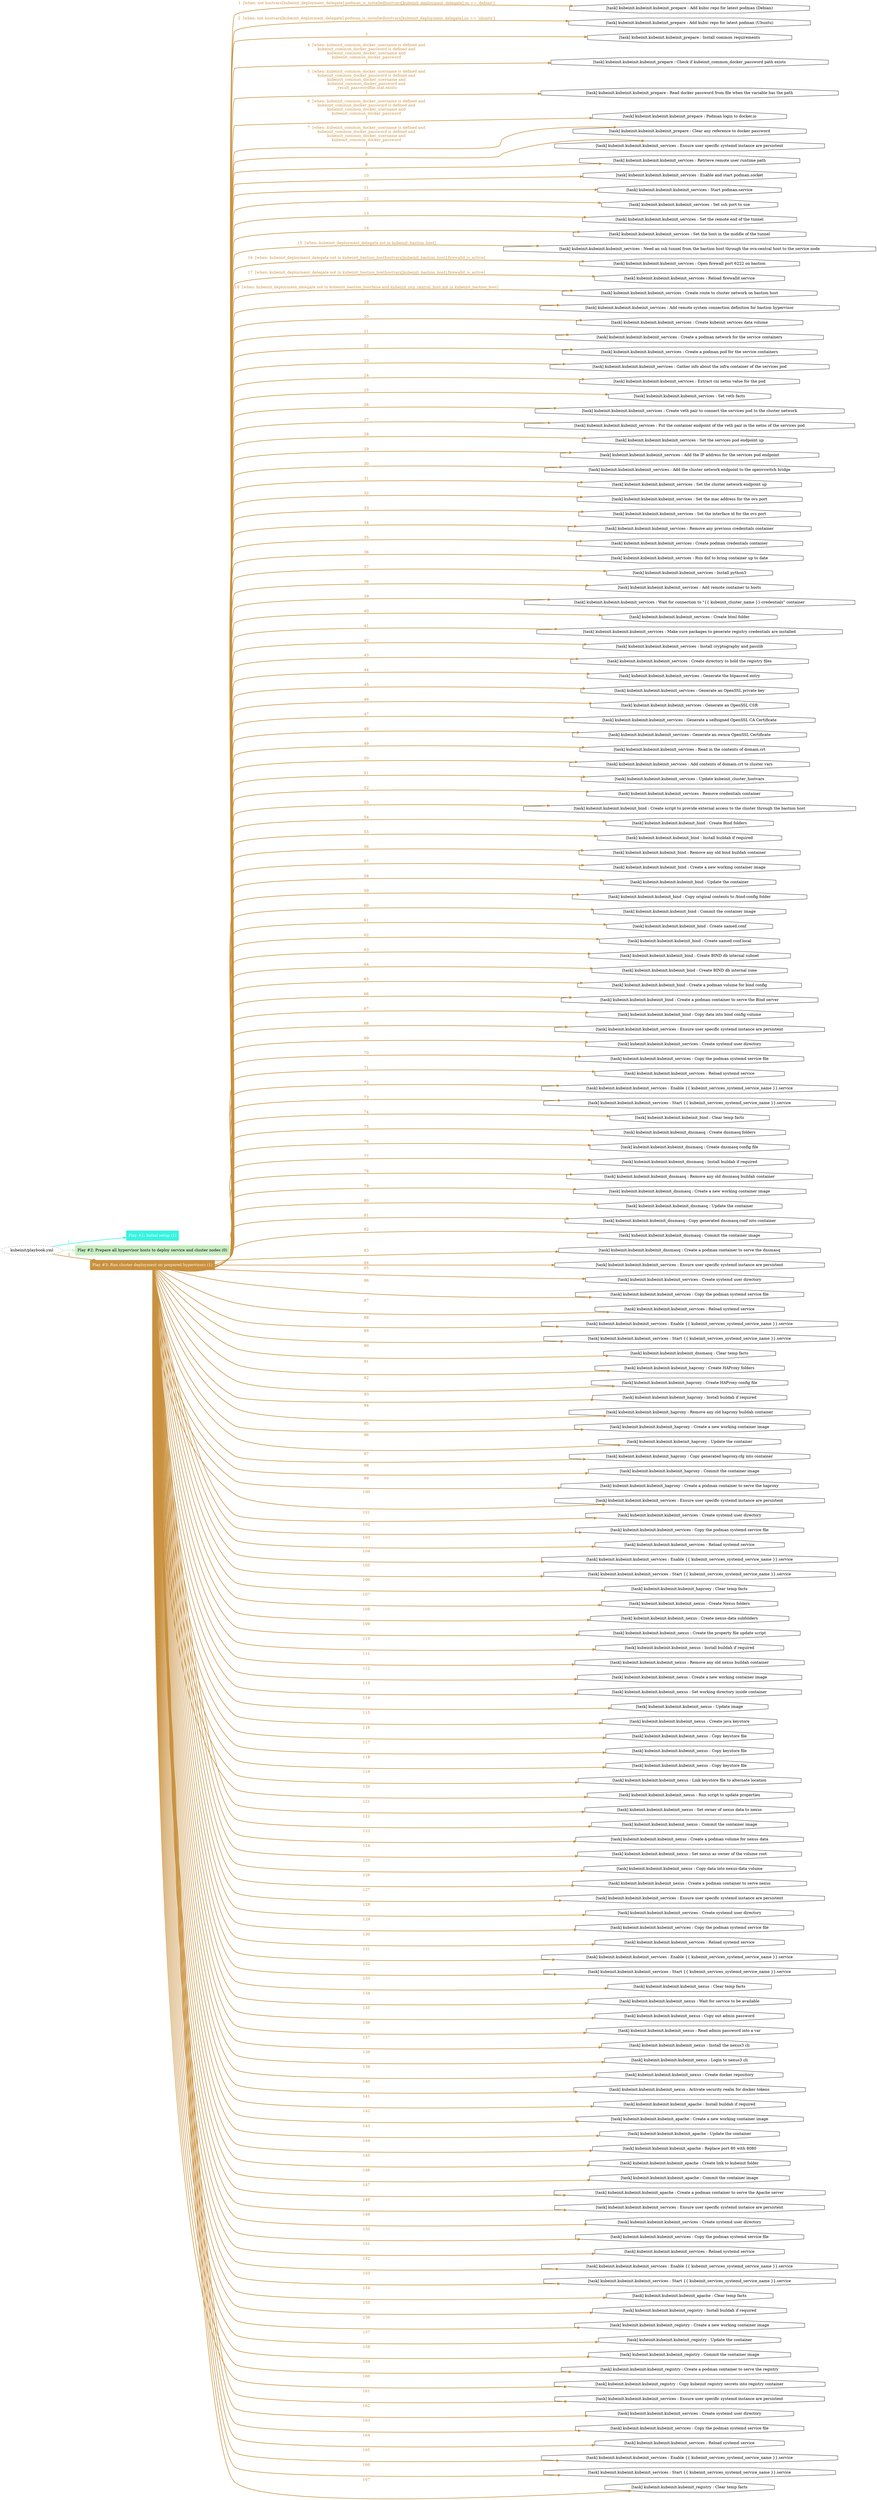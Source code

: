 digraph "kubeinit/playbook.yml "{
	graph [concentrate=true ordering=in rankdir=LR ratio=fill]
	edge [esep=5 sep=10]
	"kubeinit/playbook.yml" [id=root_node style=dotted]
	subgraph "Play #1: Initial setup (1) "{
		"Play #1: Initial setup (1)" [color="#35f4e0" fontcolor="#ffffff" id="play_6d2b5f23-9f2c-4482-8a60-fa4b8520819f" shape=box style=filled tooltip=localhost]
		"kubeinit/playbook.yml" -> "Play #1: Initial setup (1)" [label=1 color="#35f4e0" fontcolor="#35f4e0" id="edge_499e280d-a86e-4e94-a898-69bc547f1137" style=bold]
	}
	subgraph "Play #2: Prepare all hypervisor hosts to deploy service and cluster nodes (0) "{
		"Play #2: Prepare all hypervisor hosts to deploy service and cluster nodes (0)" [color="#c7eec1" fontcolor="#000000" id="play_ed59aa94-f623-4c8b-af92-eb2ba3cce9b6" shape=box style=filled tooltip=""]
		"kubeinit/playbook.yml" -> "Play #2: Prepare all hypervisor hosts to deploy service and cluster nodes (0)" [label=2 color="#c7eec1" fontcolor="#c7eec1" id="edge_8e639fa0-e0af-4d7f-b5c1-367b05563ad9" style=bold]
	}
	subgraph "Play #3: Run cluster deployment on prepared hypervisors (1) "{
		"Play #3: Run cluster deployment on prepared hypervisors (1)" [color="#c9913f" fontcolor="#ffffff" id="play_45ee1afd-ddcc-4e05-84b4-6161fec7616d" shape=box style=filled tooltip=localhost]
		"kubeinit/playbook.yml" -> "Play #3: Run cluster deployment on prepared hypervisors (1)" [label=3 color="#c9913f" fontcolor="#c9913f" id="edge_07cf4a4a-a931-41c8-90ef-3a99582971ea" style=bold]
		"task_48885bf0-a847-4ce0-b0da-fa47fcb338a6" [label="[task] kubeinit.kubeinit.kubeinit_prepare : Add kubic repo for latest podman (Debian)" id="task_48885bf0-a847-4ce0-b0da-fa47fcb338a6" shape=octagon tooltip="[task] kubeinit.kubeinit.kubeinit_prepare : Add kubic repo for latest podman (Debian)"]
		"Play #3: Run cluster deployment on prepared hypervisors (1)" -> "task_48885bf0-a847-4ce0-b0da-fa47fcb338a6" [label="1  [when: not hostvars[kubeinit_deployment_delegate].podman_is_installedhostvars[kubeinit_deployment_delegate].os == 'debian']" color="#c9913f" fontcolor="#c9913f" id="edge_d924168d-3eb2-4278-b13b-633a1d3aa2ff" style=bold]
		"task_b50fd5d0-2468-45db-a6d9-4314e9b1be8f" [label="[task] kubeinit.kubeinit.kubeinit_prepare : Add kubic repo for latest podman (Ubuntu)" id="task_b50fd5d0-2468-45db-a6d9-4314e9b1be8f" shape=octagon tooltip="[task] kubeinit.kubeinit.kubeinit_prepare : Add kubic repo for latest podman (Ubuntu)"]
		"Play #3: Run cluster deployment on prepared hypervisors (1)" -> "task_b50fd5d0-2468-45db-a6d9-4314e9b1be8f" [label="2  [when: not hostvars[kubeinit_deployment_delegate].podman_is_installedhostvars[kubeinit_deployment_delegate].os == 'ubuntu']" color="#c9913f" fontcolor="#c9913f" id="edge_01493148-bf5f-424b-be20-9be81127520c" style=bold]
		"task_ed217a0d-4dc6-4b25-b195-1ff53ab0926b" [label="[task] kubeinit.kubeinit.kubeinit_prepare : Install common requirements" id="task_ed217a0d-4dc6-4b25-b195-1ff53ab0926b" shape=octagon tooltip="[task] kubeinit.kubeinit.kubeinit_prepare : Install common requirements"]
		"Play #3: Run cluster deployment on prepared hypervisors (1)" -> "task_ed217a0d-4dc6-4b25-b195-1ff53ab0926b" [label=3 color="#c9913f" fontcolor="#c9913f" id="edge_579e4058-f540-476c-80d1-897a2114c5b0" style=bold]
		"task_44bff52f-500f-44ce-888a-664d70c30fb7" [label="[task] kubeinit.kubeinit.kubeinit_prepare : Check if kubeinit_common_docker_password path exists" id="task_44bff52f-500f-44ce-888a-664d70c30fb7" shape=octagon tooltip="[task] kubeinit.kubeinit.kubeinit_prepare : Check if kubeinit_common_docker_password path exists"]
		"Play #3: Run cluster deployment on prepared hypervisors (1)" -> "task_44bff52f-500f-44ce-888a-664d70c30fb7" [label="4  [when: kubeinit_common_docker_username is defined and
kubeinit_common_docker_password is defined and
kubeinit_common_docker_username and
kubeinit_common_docker_password
]" color="#c9913f" fontcolor="#c9913f" id="edge_22b4e712-2196-47ae-8d75-d96b69e5e969" style=bold]
		"task_da53c68f-fc6a-405f-ae68-14fa4d42e169" [label="[task] kubeinit.kubeinit.kubeinit_prepare : Read docker password from file when the variable has the path" id="task_da53c68f-fc6a-405f-ae68-14fa4d42e169" shape=octagon tooltip="[task] kubeinit.kubeinit.kubeinit_prepare : Read docker password from file when the variable has the path"]
		"Play #3: Run cluster deployment on prepared hypervisors (1)" -> "task_da53c68f-fc6a-405f-ae68-14fa4d42e169" [label="5  [when: kubeinit_common_docker_username is defined and
kubeinit_common_docker_password is defined and
kubeinit_common_docker_username and
kubeinit_common_docker_password and
_result_passwordfile.stat.exists
]" color="#c9913f" fontcolor="#c9913f" id="edge_bc2fdb67-85c0-4fca-b947-5bde50c6b40d" style=bold]
		"task_084dacc5-a15f-4c33-92fa-5bc2e1b57514" [label="[task] kubeinit.kubeinit.kubeinit_prepare : Podman login to docker.io" id="task_084dacc5-a15f-4c33-92fa-5bc2e1b57514" shape=octagon tooltip="[task] kubeinit.kubeinit.kubeinit_prepare : Podman login to docker.io"]
		"Play #3: Run cluster deployment on prepared hypervisors (1)" -> "task_084dacc5-a15f-4c33-92fa-5bc2e1b57514" [label="6  [when: kubeinit_common_docker_username is defined and
kubeinit_common_docker_password is defined and
kubeinit_common_docker_username and
kubeinit_common_docker_password
]" color="#c9913f" fontcolor="#c9913f" id="edge_f3969214-fa76-4571-95bb-3ffa142d86b0" style=bold]
		"task_f777300c-edbc-4af0-8e35-ca8abf4211dc" [label="[task] kubeinit.kubeinit.kubeinit_prepare : Clear any reference to docker password" id="task_f777300c-edbc-4af0-8e35-ca8abf4211dc" shape=octagon tooltip="[task] kubeinit.kubeinit.kubeinit_prepare : Clear any reference to docker password"]
		"Play #3: Run cluster deployment on prepared hypervisors (1)" -> "task_f777300c-edbc-4af0-8e35-ca8abf4211dc" [label="7  [when: kubeinit_common_docker_username is defined and
kubeinit_common_docker_password is defined and
kubeinit_common_docker_username and
kubeinit_common_docker_password
]" color="#c9913f" fontcolor="#c9913f" id="edge_cc64532b-3965-4acd-af11-99ff59d94738" style=bold]
		"task_2cba2cb8-7aed-4b90-b87a-9db5a79931dc" [label="[task] kubeinit.kubeinit.kubeinit_services : Ensure user specific systemd instance are persistent" id="task_2cba2cb8-7aed-4b90-b87a-9db5a79931dc" shape=octagon tooltip="[task] kubeinit.kubeinit.kubeinit_services : Ensure user specific systemd instance are persistent"]
		"Play #3: Run cluster deployment on prepared hypervisors (1)" -> "task_2cba2cb8-7aed-4b90-b87a-9db5a79931dc" [label=8 color="#c9913f" fontcolor="#c9913f" id="edge_aedf30ea-3c08-481c-a46f-00a1f40d492f" style=bold]
		"task_bdd84f8b-d1a0-4463-9c21-30da02d7328b" [label="[task] kubeinit.kubeinit.kubeinit_services : Retrieve remote user runtime path" id="task_bdd84f8b-d1a0-4463-9c21-30da02d7328b" shape=octagon tooltip="[task] kubeinit.kubeinit.kubeinit_services : Retrieve remote user runtime path"]
		"Play #3: Run cluster deployment on prepared hypervisors (1)" -> "task_bdd84f8b-d1a0-4463-9c21-30da02d7328b" [label=9 color="#c9913f" fontcolor="#c9913f" id="edge_0145bf2e-4adf-436c-b751-00fdef2eabf0" style=bold]
		"task_7106476b-6080-43e4-90ef-36a192003811" [label="[task] kubeinit.kubeinit.kubeinit_services : Enable and start podman.socket" id="task_7106476b-6080-43e4-90ef-36a192003811" shape=octagon tooltip="[task] kubeinit.kubeinit.kubeinit_services : Enable and start podman.socket"]
		"Play #3: Run cluster deployment on prepared hypervisors (1)" -> "task_7106476b-6080-43e4-90ef-36a192003811" [label=10 color="#c9913f" fontcolor="#c9913f" id="edge_4e0e5389-cc62-45b2-8fa9-933d3fc1a95c" style=bold]
		"task_17201165-f276-433d-ba63-60b73cd40d04" [label="[task] kubeinit.kubeinit.kubeinit_services : Start podman.service" id="task_17201165-f276-433d-ba63-60b73cd40d04" shape=octagon tooltip="[task] kubeinit.kubeinit.kubeinit_services : Start podman.service"]
		"Play #3: Run cluster deployment on prepared hypervisors (1)" -> "task_17201165-f276-433d-ba63-60b73cd40d04" [label=11 color="#c9913f" fontcolor="#c9913f" id="edge_c649afa2-aeb8-46fd-ad96-b18a4a4e3f33" style=bold]
		"task_25ae72d5-3e81-4f12-aae9-94bc3c1cbe25" [label="[task] kubeinit.kubeinit.kubeinit_services : Set ssh port to use" id="task_25ae72d5-3e81-4f12-aae9-94bc3c1cbe25" shape=octagon tooltip="[task] kubeinit.kubeinit.kubeinit_services : Set ssh port to use"]
		"Play #3: Run cluster deployment on prepared hypervisors (1)" -> "task_25ae72d5-3e81-4f12-aae9-94bc3c1cbe25" [label=12 color="#c9913f" fontcolor="#c9913f" id="edge_41b49b9b-6923-4431-869e-8f83ef972b2f" style=bold]
		"task_2c9849d2-63a1-482b-a3f3-2a77349c9b60" [label="[task] kubeinit.kubeinit.kubeinit_services : Set the remote end of the tunnel" id="task_2c9849d2-63a1-482b-a3f3-2a77349c9b60" shape=octagon tooltip="[task] kubeinit.kubeinit.kubeinit_services : Set the remote end of the tunnel"]
		"Play #3: Run cluster deployment on prepared hypervisors (1)" -> "task_2c9849d2-63a1-482b-a3f3-2a77349c9b60" [label=13 color="#c9913f" fontcolor="#c9913f" id="edge_5ce25029-1440-4372-8d04-583e590c83dd" style=bold]
		"task_43e4137e-b1dc-4755-99f5-2c875ec528de" [label="[task] kubeinit.kubeinit.kubeinit_services : Set the host in the middle of the tunnel" id="task_43e4137e-b1dc-4755-99f5-2c875ec528de" shape=octagon tooltip="[task] kubeinit.kubeinit.kubeinit_services : Set the host in the middle of the tunnel"]
		"Play #3: Run cluster deployment on prepared hypervisors (1)" -> "task_43e4137e-b1dc-4755-99f5-2c875ec528de" [label=14 color="#c9913f" fontcolor="#c9913f" id="edge_3fc4abd2-bc5e-4259-9b0f-cb5f6f6e4fcf" style=bold]
		"task_b3aa1cd4-51a1-48af-a8e5-d378ca89c158" [label="[task] kubeinit.kubeinit.kubeinit_services : Need an ssh tunnel from the bastion host through the ovn-central host to the service node" id="task_b3aa1cd4-51a1-48af-a8e5-d378ca89c158" shape=octagon tooltip="[task] kubeinit.kubeinit.kubeinit_services : Need an ssh tunnel from the bastion host through the ovn-central host to the service node"]
		"Play #3: Run cluster deployment on prepared hypervisors (1)" -> "task_b3aa1cd4-51a1-48af-a8e5-d378ca89c158" [label="15  [when: kubeinit_deployment_delegate not in kubeinit_bastion_host]" color="#c9913f" fontcolor="#c9913f" id="edge_57866378-76e2-4d26-ba75-4e0d0a1e9e80" style=bold]
		"task_ebd4c6f6-f41f-4b2f-87c9-4f037406aebe" [label="[task] kubeinit.kubeinit.kubeinit_services : Open firewall port 6222 on bastion" id="task_ebd4c6f6-f41f-4b2f-87c9-4f037406aebe" shape=octagon tooltip="[task] kubeinit.kubeinit.kubeinit_services : Open firewall port 6222 on bastion"]
		"Play #3: Run cluster deployment on prepared hypervisors (1)" -> "task_ebd4c6f6-f41f-4b2f-87c9-4f037406aebe" [label="16  [when: kubeinit_deployment_delegate not in kubeinit_bastion_hosthostvars[kubeinit_bastion_host].firewalld_is_active]" color="#c9913f" fontcolor="#c9913f" id="edge_06c75a4a-4958-4986-86b7-0d0ac350765f" style=bold]
		"task_8ddaed4b-e2de-49d5-a1cb-faa3b9983012" [label="[task] kubeinit.kubeinit.kubeinit_services : Reload firewalld service" id="task_8ddaed4b-e2de-49d5-a1cb-faa3b9983012" shape=octagon tooltip="[task] kubeinit.kubeinit.kubeinit_services : Reload firewalld service"]
		"Play #3: Run cluster deployment on prepared hypervisors (1)" -> "task_8ddaed4b-e2de-49d5-a1cb-faa3b9983012" [label="17  [when: kubeinit_deployment_delegate not in kubeinit_bastion_hosthostvars[kubeinit_bastion_host].firewalld_is_active]" color="#c9913f" fontcolor="#c9913f" id="edge_391e47d1-a81c-4d13-aa78-c2331ce271f6" style=bold]
		"task_46959307-b67d-4421-98b7-958d45e20976" [label="[task] kubeinit.kubeinit.kubeinit_services : Create route to cluster network on bastion host" id="task_46959307-b67d-4421-98b7-958d45e20976" shape=octagon tooltip="[task] kubeinit.kubeinit.kubeinit_services : Create route to cluster network on bastion host"]
		"Play #3: Run cluster deployment on prepared hypervisors (1)" -> "task_46959307-b67d-4421-98b7-958d45e20976" [label="18  [when: kubeinit_deployment_delegate not in kubeinit_bastion_hostfalse and kubeinit_ovn_central_host not in kubeinit_bastion_host]" color="#c9913f" fontcolor="#c9913f" id="edge_6b67cc53-73bd-4cd3-a097-3b1d60e5fab2" style=bold]
		"task_fe8184fd-2731-4483-981d-bfb95a2f6f17" [label="[task] kubeinit.kubeinit.kubeinit_services : Add remote system connection definition for bastion hypervisor" id="task_fe8184fd-2731-4483-981d-bfb95a2f6f17" shape=octagon tooltip="[task] kubeinit.kubeinit.kubeinit_services : Add remote system connection definition for bastion hypervisor"]
		"Play #3: Run cluster deployment on prepared hypervisors (1)" -> "task_fe8184fd-2731-4483-981d-bfb95a2f6f17" [label=19 color="#c9913f" fontcolor="#c9913f" id="edge_19a3dfc4-be25-4770-b3df-6caa6c269cf1" style=bold]
		"task_11fef595-264c-41e6-8d9b-a73598260fc8" [label="[task] kubeinit.kubeinit.kubeinit_services : Create kubeinit services data volume" id="task_11fef595-264c-41e6-8d9b-a73598260fc8" shape=octagon tooltip="[task] kubeinit.kubeinit.kubeinit_services : Create kubeinit services data volume"]
		"Play #3: Run cluster deployment on prepared hypervisors (1)" -> "task_11fef595-264c-41e6-8d9b-a73598260fc8" [label=20 color="#c9913f" fontcolor="#c9913f" id="edge_818d8bd1-453b-44bf-bfe7-114d803ab825" style=bold]
		"task_5ab262cb-5c58-4d26-97f2-848c3ddac6f3" [label="[task] kubeinit.kubeinit.kubeinit_services : Create a podman network for the service containers" id="task_5ab262cb-5c58-4d26-97f2-848c3ddac6f3" shape=octagon tooltip="[task] kubeinit.kubeinit.kubeinit_services : Create a podman network for the service containers"]
		"Play #3: Run cluster deployment on prepared hypervisors (1)" -> "task_5ab262cb-5c58-4d26-97f2-848c3ddac6f3" [label=21 color="#c9913f" fontcolor="#c9913f" id="edge_123b2d16-2275-41d7-85ce-cae4f4b9f253" style=bold]
		"task_743542fd-60b9-48de-84ae-f6ad60056ebb" [label="[task] kubeinit.kubeinit.kubeinit_services : Create a podman pod for the service containers" id="task_743542fd-60b9-48de-84ae-f6ad60056ebb" shape=octagon tooltip="[task] kubeinit.kubeinit.kubeinit_services : Create a podman pod for the service containers"]
		"Play #3: Run cluster deployment on prepared hypervisors (1)" -> "task_743542fd-60b9-48de-84ae-f6ad60056ebb" [label=22 color="#c9913f" fontcolor="#c9913f" id="edge_d34cdf30-29ce-4b7e-94f6-a15f323abdb3" style=bold]
		"task_2ac6da71-bad2-4fe1-a2b0-e4207efade20" [label="[task] kubeinit.kubeinit.kubeinit_services : Gather info about the infra container of the services pod" id="task_2ac6da71-bad2-4fe1-a2b0-e4207efade20" shape=octagon tooltip="[task] kubeinit.kubeinit.kubeinit_services : Gather info about the infra container of the services pod"]
		"Play #3: Run cluster deployment on prepared hypervisors (1)" -> "task_2ac6da71-bad2-4fe1-a2b0-e4207efade20" [label=23 color="#c9913f" fontcolor="#c9913f" id="edge_e934db69-73f1-45c8-b756-336ee1e18c6a" style=bold]
		"task_a4e5cd72-e3c3-4545-8c06-ec4279f1b351" [label="[task] kubeinit.kubeinit.kubeinit_services : Extract cni netns value for the pod" id="task_a4e5cd72-e3c3-4545-8c06-ec4279f1b351" shape=octagon tooltip="[task] kubeinit.kubeinit.kubeinit_services : Extract cni netns value for the pod"]
		"Play #3: Run cluster deployment on prepared hypervisors (1)" -> "task_a4e5cd72-e3c3-4545-8c06-ec4279f1b351" [label=24 color="#c9913f" fontcolor="#c9913f" id="edge_8a6c010a-cbe8-44a4-a3bf-1f4bad6944a1" style=bold]
		"task_e2183f38-40ac-4904-8fe3-102d79eb1eb8" [label="[task] kubeinit.kubeinit.kubeinit_services : Set veth facts" id="task_e2183f38-40ac-4904-8fe3-102d79eb1eb8" shape=octagon tooltip="[task] kubeinit.kubeinit.kubeinit_services : Set veth facts"]
		"Play #3: Run cluster deployment on prepared hypervisors (1)" -> "task_e2183f38-40ac-4904-8fe3-102d79eb1eb8" [label=25 color="#c9913f" fontcolor="#c9913f" id="edge_b9d5543d-5353-4590-9d9e-812b58ea5dcf" style=bold]
		"task_92c287b3-c972-41c2-a66a-c4ff7c45ec1d" [label="[task] kubeinit.kubeinit.kubeinit_services : Create veth pair to connect the services pod to the cluster network" id="task_92c287b3-c972-41c2-a66a-c4ff7c45ec1d" shape=octagon tooltip="[task] kubeinit.kubeinit.kubeinit_services : Create veth pair to connect the services pod to the cluster network"]
		"Play #3: Run cluster deployment on prepared hypervisors (1)" -> "task_92c287b3-c972-41c2-a66a-c4ff7c45ec1d" [label=26 color="#c9913f" fontcolor="#c9913f" id="edge_2213ff96-9fea-4ec6-9c0b-ed7a86381ed2" style=bold]
		"task_0fe0f33f-f8af-4e65-b436-f505829796ce" [label="[task] kubeinit.kubeinit.kubeinit_services : Put the container endpoint of the veth pair in the netns of the services pod" id="task_0fe0f33f-f8af-4e65-b436-f505829796ce" shape=octagon tooltip="[task] kubeinit.kubeinit.kubeinit_services : Put the container endpoint of the veth pair in the netns of the services pod"]
		"Play #3: Run cluster deployment on prepared hypervisors (1)" -> "task_0fe0f33f-f8af-4e65-b436-f505829796ce" [label=27 color="#c9913f" fontcolor="#c9913f" id="edge_0ea0c4ac-1824-461e-97d9-48d2a86aaf40" style=bold]
		"task_eac5eb38-8909-42af-ad8b-edb9d48e0f1e" [label="[task] kubeinit.kubeinit.kubeinit_services : Set the services pod endpoint up" id="task_eac5eb38-8909-42af-ad8b-edb9d48e0f1e" shape=octagon tooltip="[task] kubeinit.kubeinit.kubeinit_services : Set the services pod endpoint up"]
		"Play #3: Run cluster deployment on prepared hypervisors (1)" -> "task_eac5eb38-8909-42af-ad8b-edb9d48e0f1e" [label=28 color="#c9913f" fontcolor="#c9913f" id="edge_ec99ca30-a387-452a-aeb9-fa8f2f2ff6d7" style=bold]
		"task_37b7c924-7546-4e63-9c93-97df6cf8ca1e" [label="[task] kubeinit.kubeinit.kubeinit_services : Add the IP address for the services pod endpoint" id="task_37b7c924-7546-4e63-9c93-97df6cf8ca1e" shape=octagon tooltip="[task] kubeinit.kubeinit.kubeinit_services : Add the IP address for the services pod endpoint"]
		"Play #3: Run cluster deployment on prepared hypervisors (1)" -> "task_37b7c924-7546-4e63-9c93-97df6cf8ca1e" [label=29 color="#c9913f" fontcolor="#c9913f" id="edge_0afd5c22-d826-417d-9f4b-6dbd28d4c51c" style=bold]
		"task_761ceb6e-d967-46ee-afe3-f2b750bea91c" [label="[task] kubeinit.kubeinit.kubeinit_services : Add the cluster network endpoint to the openvswitch bridge" id="task_761ceb6e-d967-46ee-afe3-f2b750bea91c" shape=octagon tooltip="[task] kubeinit.kubeinit.kubeinit_services : Add the cluster network endpoint to the openvswitch bridge"]
		"Play #3: Run cluster deployment on prepared hypervisors (1)" -> "task_761ceb6e-d967-46ee-afe3-f2b750bea91c" [label=30 color="#c9913f" fontcolor="#c9913f" id="edge_326add90-db60-4546-a924-e72c902fd8d4" style=bold]
		"task_e6185653-c83c-488a-913a-5af7fe04be7d" [label="[task] kubeinit.kubeinit.kubeinit_services : Set the cluster network endpoint up" id="task_e6185653-c83c-488a-913a-5af7fe04be7d" shape=octagon tooltip="[task] kubeinit.kubeinit.kubeinit_services : Set the cluster network endpoint up"]
		"Play #3: Run cluster deployment on prepared hypervisors (1)" -> "task_e6185653-c83c-488a-913a-5af7fe04be7d" [label=31 color="#c9913f" fontcolor="#c9913f" id="edge_b2ba21e7-5ef9-48a7-8db2-f6ece9b688e5" style=bold]
		"task_cc2e90af-95fa-42d2-8479-b0afd7040687" [label="[task] kubeinit.kubeinit.kubeinit_services : Set the mac address for the ovs port" id="task_cc2e90af-95fa-42d2-8479-b0afd7040687" shape=octagon tooltip="[task] kubeinit.kubeinit.kubeinit_services : Set the mac address for the ovs port"]
		"Play #3: Run cluster deployment on prepared hypervisors (1)" -> "task_cc2e90af-95fa-42d2-8479-b0afd7040687" [label=32 color="#c9913f" fontcolor="#c9913f" id="edge_70e2b09d-11b3-456e-b59b-47a7318b760a" style=bold]
		"task_41665fa8-9b71-49a1-b39c-43523571d92b" [label="[task] kubeinit.kubeinit.kubeinit_services : Set the interface id for the ovs port" id="task_41665fa8-9b71-49a1-b39c-43523571d92b" shape=octagon tooltip="[task] kubeinit.kubeinit.kubeinit_services : Set the interface id for the ovs port"]
		"Play #3: Run cluster deployment on prepared hypervisors (1)" -> "task_41665fa8-9b71-49a1-b39c-43523571d92b" [label=33 color="#c9913f" fontcolor="#c9913f" id="edge_3a9218da-dfe1-4196-95fa-4c80110c229a" style=bold]
		"task_f20c3452-eb9d-479f-ab4d-4231dce28a8e" [label="[task] kubeinit.kubeinit.kubeinit_services : Remove any previous credentials container" id="task_f20c3452-eb9d-479f-ab4d-4231dce28a8e" shape=octagon tooltip="[task] kubeinit.kubeinit.kubeinit_services : Remove any previous credentials container"]
		"Play #3: Run cluster deployment on prepared hypervisors (1)" -> "task_f20c3452-eb9d-479f-ab4d-4231dce28a8e" [label=34 color="#c9913f" fontcolor="#c9913f" id="edge_77daaeab-75bb-4879-a7c7-e80ce672f6bc" style=bold]
		"task_4ed35ba1-4c69-4ff1-808e-f379c116b3f0" [label="[task] kubeinit.kubeinit.kubeinit_services : Create podman credentials container" id="task_4ed35ba1-4c69-4ff1-808e-f379c116b3f0" shape=octagon tooltip="[task] kubeinit.kubeinit.kubeinit_services : Create podman credentials container"]
		"Play #3: Run cluster deployment on prepared hypervisors (1)" -> "task_4ed35ba1-4c69-4ff1-808e-f379c116b3f0" [label=35 color="#c9913f" fontcolor="#c9913f" id="edge_b66e2ef5-26b7-4001-8da0-44f85aebd449" style=bold]
		"task_c6a847e9-fe24-42f5-8490-12d1f38ad4bc" [label="[task] kubeinit.kubeinit.kubeinit_services : Run dnf to bring container up to date" id="task_c6a847e9-fe24-42f5-8490-12d1f38ad4bc" shape=octagon tooltip="[task] kubeinit.kubeinit.kubeinit_services : Run dnf to bring container up to date"]
		"Play #3: Run cluster deployment on prepared hypervisors (1)" -> "task_c6a847e9-fe24-42f5-8490-12d1f38ad4bc" [label=36 color="#c9913f" fontcolor="#c9913f" id="edge_e8347a0d-3036-4982-80a4-e43b26081604" style=bold]
		"task_317abcbb-6e05-4963-bbfe-c5c477519cfa" [label="[task] kubeinit.kubeinit.kubeinit_services : Install python3" id="task_317abcbb-6e05-4963-bbfe-c5c477519cfa" shape=octagon tooltip="[task] kubeinit.kubeinit.kubeinit_services : Install python3"]
		"Play #3: Run cluster deployment on prepared hypervisors (1)" -> "task_317abcbb-6e05-4963-bbfe-c5c477519cfa" [label=37 color="#c9913f" fontcolor="#c9913f" id="edge_817c7c22-570c-4af8-a137-6ed85dab2b80" style=bold]
		"task_f7ec9d77-f3d9-44dc-a047-36af688fc858" [label="[task] kubeinit.kubeinit.kubeinit_services : Add remote container to hosts" id="task_f7ec9d77-f3d9-44dc-a047-36af688fc858" shape=octagon tooltip="[task] kubeinit.kubeinit.kubeinit_services : Add remote container to hosts"]
		"Play #3: Run cluster deployment on prepared hypervisors (1)" -> "task_f7ec9d77-f3d9-44dc-a047-36af688fc858" [label=38 color="#c9913f" fontcolor="#c9913f" id="edge_77103eb5-aa07-4a04-84b5-a2324eb1b9fb" style=bold]
		"task_6bc8aec9-e71b-44f0-ba0b-dc636528b874" [label="[task] kubeinit.kubeinit.kubeinit_services : Wait for connection to &#34;{{ kubeinit_cluster_name }}-credentials&#34; container" id="task_6bc8aec9-e71b-44f0-ba0b-dc636528b874" shape=octagon tooltip="[task] kubeinit.kubeinit.kubeinit_services : Wait for connection to &#34;{{ kubeinit_cluster_name }}-credentials&#34; container"]
		"Play #3: Run cluster deployment on prepared hypervisors (1)" -> "task_6bc8aec9-e71b-44f0-ba0b-dc636528b874" [label=39 color="#c9913f" fontcolor="#c9913f" id="edge_a4f1afd5-2689-4185-b676-9a5e8ea2c71d" style=bold]
		"task_8c68e84c-af85-44ee-af64-b0b721082dc8" [label="[task] kubeinit.kubeinit.kubeinit_services : Create html folder" id="task_8c68e84c-af85-44ee-af64-b0b721082dc8" shape=octagon tooltip="[task] kubeinit.kubeinit.kubeinit_services : Create html folder"]
		"Play #3: Run cluster deployment on prepared hypervisors (1)" -> "task_8c68e84c-af85-44ee-af64-b0b721082dc8" [label=40 color="#c9913f" fontcolor="#c9913f" id="edge_aefd3f44-5391-4d83-ad39-08ab7125a486" style=bold]
		"task_07fee9b8-3b7d-47dc-81ef-4fbf1fa07568" [label="[task] kubeinit.kubeinit.kubeinit_services : Make sure packages to generate registry credentials are installed" id="task_07fee9b8-3b7d-47dc-81ef-4fbf1fa07568" shape=octagon tooltip="[task] kubeinit.kubeinit.kubeinit_services : Make sure packages to generate registry credentials are installed"]
		"Play #3: Run cluster deployment on prepared hypervisors (1)" -> "task_07fee9b8-3b7d-47dc-81ef-4fbf1fa07568" [label=41 color="#c9913f" fontcolor="#c9913f" id="edge_29a495ee-48a9-4145-b5b0-02da1bba45c3" style=bold]
		"task_f70be241-91ae-439f-b890-b82174c868fb" [label="[task] kubeinit.kubeinit.kubeinit_services : Install cryptography and passlib" id="task_f70be241-91ae-439f-b890-b82174c868fb" shape=octagon tooltip="[task] kubeinit.kubeinit.kubeinit_services : Install cryptography and passlib"]
		"Play #3: Run cluster deployment on prepared hypervisors (1)" -> "task_f70be241-91ae-439f-b890-b82174c868fb" [label=42 color="#c9913f" fontcolor="#c9913f" id="edge_9814af0a-6625-4ebe-a177-1c20594683e3" style=bold]
		"task_8fd0391c-4df1-4ec4-9497-86cdaffa1583" [label="[task] kubeinit.kubeinit.kubeinit_services : Create directory to hold the registry files" id="task_8fd0391c-4df1-4ec4-9497-86cdaffa1583" shape=octagon tooltip="[task] kubeinit.kubeinit.kubeinit_services : Create directory to hold the registry files"]
		"Play #3: Run cluster deployment on prepared hypervisors (1)" -> "task_8fd0391c-4df1-4ec4-9497-86cdaffa1583" [label=43 color="#c9913f" fontcolor="#c9913f" id="edge_1eb3d5fd-e350-43c6-87b1-2946e5bd0399" style=bold]
		"task_c1d5c806-ef7f-434c-a333-83b54f9c00bf" [label="[task] kubeinit.kubeinit.kubeinit_services : Generate the htpasswd entry" id="task_c1d5c806-ef7f-434c-a333-83b54f9c00bf" shape=octagon tooltip="[task] kubeinit.kubeinit.kubeinit_services : Generate the htpasswd entry"]
		"Play #3: Run cluster deployment on prepared hypervisors (1)" -> "task_c1d5c806-ef7f-434c-a333-83b54f9c00bf" [label=44 color="#c9913f" fontcolor="#c9913f" id="edge_893c50bf-ed80-425d-b3d1-970dca1ced29" style=bold]
		"task_e1ba6c0e-6866-4fd1-94e0-2454dd692a3f" [label="[task] kubeinit.kubeinit.kubeinit_services : Generate an OpenSSL private key" id="task_e1ba6c0e-6866-4fd1-94e0-2454dd692a3f" shape=octagon tooltip="[task] kubeinit.kubeinit.kubeinit_services : Generate an OpenSSL private key"]
		"Play #3: Run cluster deployment on prepared hypervisors (1)" -> "task_e1ba6c0e-6866-4fd1-94e0-2454dd692a3f" [label=45 color="#c9913f" fontcolor="#c9913f" id="edge_525b9509-5b2f-4c86-a8e7-ddeb4e6f4eec" style=bold]
		"task_e40d84e6-de57-4992-8a23-8bd89fa74e37" [label="[task] kubeinit.kubeinit.kubeinit_services : Generate an OpenSSL CSR" id="task_e40d84e6-de57-4992-8a23-8bd89fa74e37" shape=octagon tooltip="[task] kubeinit.kubeinit.kubeinit_services : Generate an OpenSSL CSR"]
		"Play #3: Run cluster deployment on prepared hypervisors (1)" -> "task_e40d84e6-de57-4992-8a23-8bd89fa74e37" [label=46 color="#c9913f" fontcolor="#c9913f" id="edge_8973b168-4c28-4dba-b6b7-5589dbf24a9a" style=bold]
		"task_46da68a5-dfc2-40d8-b2a2-f1a5ad60d128" [label="[task] kubeinit.kubeinit.kubeinit_services : Generate a selfsigned OpenSSL CA Certificate" id="task_46da68a5-dfc2-40d8-b2a2-f1a5ad60d128" shape=octagon tooltip="[task] kubeinit.kubeinit.kubeinit_services : Generate a selfsigned OpenSSL CA Certificate"]
		"Play #3: Run cluster deployment on prepared hypervisors (1)" -> "task_46da68a5-dfc2-40d8-b2a2-f1a5ad60d128" [label=47 color="#c9913f" fontcolor="#c9913f" id="edge_dbdac851-6f99-48c8-97ef-0c045c4e6c3d" style=bold]
		"task_f4da94a3-4b43-47ee-85a2-750084cfb456" [label="[task] kubeinit.kubeinit.kubeinit_services : Generate an ownca OpenSSL Certificate" id="task_f4da94a3-4b43-47ee-85a2-750084cfb456" shape=octagon tooltip="[task] kubeinit.kubeinit.kubeinit_services : Generate an ownca OpenSSL Certificate"]
		"Play #3: Run cluster deployment on prepared hypervisors (1)" -> "task_f4da94a3-4b43-47ee-85a2-750084cfb456" [label=48 color="#c9913f" fontcolor="#c9913f" id="edge_33904508-d34e-4663-89f0-0db5f115740f" style=bold]
		"task_6e6d1c5c-c3ab-49b3-adf8-fdac9c9d50bc" [label="[task] kubeinit.kubeinit.kubeinit_services : Read in the contents of domain.crt" id="task_6e6d1c5c-c3ab-49b3-adf8-fdac9c9d50bc" shape=octagon tooltip="[task] kubeinit.kubeinit.kubeinit_services : Read in the contents of domain.crt"]
		"Play #3: Run cluster deployment on prepared hypervisors (1)" -> "task_6e6d1c5c-c3ab-49b3-adf8-fdac9c9d50bc" [label=49 color="#c9913f" fontcolor="#c9913f" id="edge_52237b4a-7285-48f7-a82e-8ebaae037c72" style=bold]
		"task_676b7476-f4f8-42e5-8a38-8eee68359477" [label="[task] kubeinit.kubeinit.kubeinit_services : Add contents of domain.crt to cluster vars" id="task_676b7476-f4f8-42e5-8a38-8eee68359477" shape=octagon tooltip="[task] kubeinit.kubeinit.kubeinit_services : Add contents of domain.crt to cluster vars"]
		"Play #3: Run cluster deployment on prepared hypervisors (1)" -> "task_676b7476-f4f8-42e5-8a38-8eee68359477" [label=50 color="#c9913f" fontcolor="#c9913f" id="edge_43412435-03d5-4224-b1a1-b46e31b635bd" style=bold]
		"task_8acb89f9-62e8-40eb-abe5-423fd175df2d" [label="[task] kubeinit.kubeinit.kubeinit_services : Update kubeinit_cluster_hostvars" id="task_8acb89f9-62e8-40eb-abe5-423fd175df2d" shape=octagon tooltip="[task] kubeinit.kubeinit.kubeinit_services : Update kubeinit_cluster_hostvars"]
		"Play #3: Run cluster deployment on prepared hypervisors (1)" -> "task_8acb89f9-62e8-40eb-abe5-423fd175df2d" [label=51 color="#c9913f" fontcolor="#c9913f" id="edge_82957b58-05f7-4dde-9183-69b646cd1862" style=bold]
		"task_75fdc032-7859-49ae-9732-1e19b8323151" [label="[task] kubeinit.kubeinit.kubeinit_services : Remove credentials container" id="task_75fdc032-7859-49ae-9732-1e19b8323151" shape=octagon tooltip="[task] kubeinit.kubeinit.kubeinit_services : Remove credentials container"]
		"Play #3: Run cluster deployment on prepared hypervisors (1)" -> "task_75fdc032-7859-49ae-9732-1e19b8323151" [label=52 color="#c9913f" fontcolor="#c9913f" id="edge_9a78c6db-fadb-4eab-9b79-d469860b8645" style=bold]
		"task_4f771c99-9c7a-450c-a251-b604dd8224e2" [label="[task] kubeinit.kubeinit.kubeinit_bind : Create script to provide external access to the cluster through the bastion host" id="task_4f771c99-9c7a-450c-a251-b604dd8224e2" shape=octagon tooltip="[task] kubeinit.kubeinit.kubeinit_bind : Create script to provide external access to the cluster through the bastion host"]
		"Play #3: Run cluster deployment on prepared hypervisors (1)" -> "task_4f771c99-9c7a-450c-a251-b604dd8224e2" [label=53 color="#c9913f" fontcolor="#c9913f" id="edge_68efe258-272d-4a41-8c98-438c4a3f0d2a" style=bold]
		"task_7350fa0f-1bd6-4d7d-ada8-17827a226a28" [label="[task] kubeinit.kubeinit.kubeinit_bind : Create Bind folders" id="task_7350fa0f-1bd6-4d7d-ada8-17827a226a28" shape=octagon tooltip="[task] kubeinit.kubeinit.kubeinit_bind : Create Bind folders"]
		"Play #3: Run cluster deployment on prepared hypervisors (1)" -> "task_7350fa0f-1bd6-4d7d-ada8-17827a226a28" [label=54 color="#c9913f" fontcolor="#c9913f" id="edge_fb866d4a-ffa1-4872-9e6b-d9e33b72bf1f" style=bold]
		"task_59708da2-34f4-4d12-9612-90947d5b9901" [label="[task] kubeinit.kubeinit.kubeinit_bind : Install buildah if required" id="task_59708da2-34f4-4d12-9612-90947d5b9901" shape=octagon tooltip="[task] kubeinit.kubeinit.kubeinit_bind : Install buildah if required"]
		"Play #3: Run cluster deployment on prepared hypervisors (1)" -> "task_59708da2-34f4-4d12-9612-90947d5b9901" [label=55 color="#c9913f" fontcolor="#c9913f" id="edge_a59f818a-ae98-48b2-8bd6-7da0d2032f9c" style=bold]
		"task_7395db70-2cf7-41df-ae61-c3de18bb3fa9" [label="[task] kubeinit.kubeinit.kubeinit_bind : Remove any old bind buildah container" id="task_7395db70-2cf7-41df-ae61-c3de18bb3fa9" shape=octagon tooltip="[task] kubeinit.kubeinit.kubeinit_bind : Remove any old bind buildah container"]
		"Play #3: Run cluster deployment on prepared hypervisors (1)" -> "task_7395db70-2cf7-41df-ae61-c3de18bb3fa9" [label=56 color="#c9913f" fontcolor="#c9913f" id="edge_71b7c3c2-f26a-4659-8301-238848e9ec1a" style=bold]
		"task_15eabe55-a079-4816-af68-98e6bab7d5db" [label="[task] kubeinit.kubeinit.kubeinit_bind : Create a new working container image" id="task_15eabe55-a079-4816-af68-98e6bab7d5db" shape=octagon tooltip="[task] kubeinit.kubeinit.kubeinit_bind : Create a new working container image"]
		"Play #3: Run cluster deployment on prepared hypervisors (1)" -> "task_15eabe55-a079-4816-af68-98e6bab7d5db" [label=57 color="#c9913f" fontcolor="#c9913f" id="edge_20ad8daa-f45f-4bed-ae37-1424e048b9a9" style=bold]
		"task_72efcb90-1775-4d93-8eff-631e71d0cd2a" [label="[task] kubeinit.kubeinit.kubeinit_bind : Update the container" id="task_72efcb90-1775-4d93-8eff-631e71d0cd2a" shape=octagon tooltip="[task] kubeinit.kubeinit.kubeinit_bind : Update the container"]
		"Play #3: Run cluster deployment on prepared hypervisors (1)" -> "task_72efcb90-1775-4d93-8eff-631e71d0cd2a" [label=58 color="#c9913f" fontcolor="#c9913f" id="edge_e816ca14-c7b9-4733-a813-5ffd8b1ad1ca" style=bold]
		"task_008dac0e-f02e-4ca8-a74f-0a6476599f21" [label="[task] kubeinit.kubeinit.kubeinit_bind : Copy original contents to /bind-config folder" id="task_008dac0e-f02e-4ca8-a74f-0a6476599f21" shape=octagon tooltip="[task] kubeinit.kubeinit.kubeinit_bind : Copy original contents to /bind-config folder"]
		"Play #3: Run cluster deployment on prepared hypervisors (1)" -> "task_008dac0e-f02e-4ca8-a74f-0a6476599f21" [label=59 color="#c9913f" fontcolor="#c9913f" id="edge_c2da3c2a-de37-47fa-b550-85922ddf4b98" style=bold]
		"task_16d2421a-429e-4a46-bbff-bcb5eb3ba428" [label="[task] kubeinit.kubeinit.kubeinit_bind : Commit the container image" id="task_16d2421a-429e-4a46-bbff-bcb5eb3ba428" shape=octagon tooltip="[task] kubeinit.kubeinit.kubeinit_bind : Commit the container image"]
		"Play #3: Run cluster deployment on prepared hypervisors (1)" -> "task_16d2421a-429e-4a46-bbff-bcb5eb3ba428" [label=60 color="#c9913f" fontcolor="#c9913f" id="edge_7c297523-efdf-4ba6-9a5c-fe0a5bb1f233" style=bold]
		"task_1047ae95-ad4e-4d68-9617-b66382b47375" [label="[task] kubeinit.kubeinit.kubeinit_bind : Create named.conf" id="task_1047ae95-ad4e-4d68-9617-b66382b47375" shape=octagon tooltip="[task] kubeinit.kubeinit.kubeinit_bind : Create named.conf"]
		"Play #3: Run cluster deployment on prepared hypervisors (1)" -> "task_1047ae95-ad4e-4d68-9617-b66382b47375" [label=61 color="#c9913f" fontcolor="#c9913f" id="edge_14ccdca3-7c19-44cc-af09-59b4138d2a45" style=bold]
		"task_574fbd7d-9536-4332-bb14-5183b7125180" [label="[task] kubeinit.kubeinit.kubeinit_bind : Create named.conf.local" id="task_574fbd7d-9536-4332-bb14-5183b7125180" shape=octagon tooltip="[task] kubeinit.kubeinit.kubeinit_bind : Create named.conf.local"]
		"Play #3: Run cluster deployment on prepared hypervisors (1)" -> "task_574fbd7d-9536-4332-bb14-5183b7125180" [label=62 color="#c9913f" fontcolor="#c9913f" id="edge_4a5d1c59-f463-4bf4-9acf-263d395e0f38" style=bold]
		"task_d1e32c9c-4486-4120-87b0-dda6d7f3a696" [label="[task] kubeinit.kubeinit.kubeinit_bind : Create BIND db internal subnet" id="task_d1e32c9c-4486-4120-87b0-dda6d7f3a696" shape=octagon tooltip="[task] kubeinit.kubeinit.kubeinit_bind : Create BIND db internal subnet"]
		"Play #3: Run cluster deployment on prepared hypervisors (1)" -> "task_d1e32c9c-4486-4120-87b0-dda6d7f3a696" [label=63 color="#c9913f" fontcolor="#c9913f" id="edge_bc3bd91b-cca4-4012-8bef-c97da4f44aa0" style=bold]
		"task_2a6b885b-eadf-4302-905c-46a96936a1b2" [label="[task] kubeinit.kubeinit.kubeinit_bind : Create BIND db internal zone" id="task_2a6b885b-eadf-4302-905c-46a96936a1b2" shape=octagon tooltip="[task] kubeinit.kubeinit.kubeinit_bind : Create BIND db internal zone"]
		"Play #3: Run cluster deployment on prepared hypervisors (1)" -> "task_2a6b885b-eadf-4302-905c-46a96936a1b2" [label=64 color="#c9913f" fontcolor="#c9913f" id="edge_0f734900-6446-4a99-b2a5-4e8bb12d22ef" style=bold]
		"task_907eeeac-9933-408a-a931-7cddabe5ed3c" [label="[task] kubeinit.kubeinit.kubeinit_bind : Create a podman volume for bind config" id="task_907eeeac-9933-408a-a931-7cddabe5ed3c" shape=octagon tooltip="[task] kubeinit.kubeinit.kubeinit_bind : Create a podman volume for bind config"]
		"Play #3: Run cluster deployment on prepared hypervisors (1)" -> "task_907eeeac-9933-408a-a931-7cddabe5ed3c" [label=65 color="#c9913f" fontcolor="#c9913f" id="edge_513bf222-34b5-44e3-b4f8-cdf5ebfddcb0" style=bold]
		"task_2004d0a3-345f-4845-9b27-17e9c5f841e0" [label="[task] kubeinit.kubeinit.kubeinit_bind : Create a podman container to serve the Bind server" id="task_2004d0a3-345f-4845-9b27-17e9c5f841e0" shape=octagon tooltip="[task] kubeinit.kubeinit.kubeinit_bind : Create a podman container to serve the Bind server"]
		"Play #3: Run cluster deployment on prepared hypervisors (1)" -> "task_2004d0a3-345f-4845-9b27-17e9c5f841e0" [label=66 color="#c9913f" fontcolor="#c9913f" id="edge_95c8d6ba-aea9-4de0-9c6f-a176d967e96f" style=bold]
		"task_b704cba2-1037-4aa8-a69f-9a79a2970bd7" [label="[task] kubeinit.kubeinit.kubeinit_bind : Copy data into bind config volume" id="task_b704cba2-1037-4aa8-a69f-9a79a2970bd7" shape=octagon tooltip="[task] kubeinit.kubeinit.kubeinit_bind : Copy data into bind config volume"]
		"Play #3: Run cluster deployment on prepared hypervisors (1)" -> "task_b704cba2-1037-4aa8-a69f-9a79a2970bd7" [label=67 color="#c9913f" fontcolor="#c9913f" id="edge_75eb5f34-d482-4ccc-85f0-3aece3da1f61" style=bold]
		"task_413e05f6-e15a-4e00-9b9c-7d1ea4f6677f" [label="[task] kubeinit.kubeinit.kubeinit_services : Ensure user specific systemd instance are persistent" id="task_413e05f6-e15a-4e00-9b9c-7d1ea4f6677f" shape=octagon tooltip="[task] kubeinit.kubeinit.kubeinit_services : Ensure user specific systemd instance are persistent"]
		"Play #3: Run cluster deployment on prepared hypervisors (1)" -> "task_413e05f6-e15a-4e00-9b9c-7d1ea4f6677f" [label=68 color="#c9913f" fontcolor="#c9913f" id="edge_d0624702-23e7-4dcd-9e50-6db1ea22e5a0" style=bold]
		"task_d593da1a-28d8-49a1-817a-e60663eb9c68" [label="[task] kubeinit.kubeinit.kubeinit_services : Create systemd user directory" id="task_d593da1a-28d8-49a1-817a-e60663eb9c68" shape=octagon tooltip="[task] kubeinit.kubeinit.kubeinit_services : Create systemd user directory"]
		"Play #3: Run cluster deployment on prepared hypervisors (1)" -> "task_d593da1a-28d8-49a1-817a-e60663eb9c68" [label=69 color="#c9913f" fontcolor="#c9913f" id="edge_81a2dd9c-79a3-45b5-87bc-1ff1ae83b8ca" style=bold]
		"task_8bb259c0-a392-4a49-ba0a-30f6ec8cc283" [label="[task] kubeinit.kubeinit.kubeinit_services : Copy the podman systemd service file" id="task_8bb259c0-a392-4a49-ba0a-30f6ec8cc283" shape=octagon tooltip="[task] kubeinit.kubeinit.kubeinit_services : Copy the podman systemd service file"]
		"Play #3: Run cluster deployment on prepared hypervisors (1)" -> "task_8bb259c0-a392-4a49-ba0a-30f6ec8cc283" [label=70 color="#c9913f" fontcolor="#c9913f" id="edge_a87ca621-9c95-472c-8202-3146347de28a" style=bold]
		"task_64695916-eb31-4976-95d5-163d5be79176" [label="[task] kubeinit.kubeinit.kubeinit_services : Reload systemd service" id="task_64695916-eb31-4976-95d5-163d5be79176" shape=octagon tooltip="[task] kubeinit.kubeinit.kubeinit_services : Reload systemd service"]
		"Play #3: Run cluster deployment on prepared hypervisors (1)" -> "task_64695916-eb31-4976-95d5-163d5be79176" [label=71 color="#c9913f" fontcolor="#c9913f" id="edge_0d3fabc8-9191-4ba8-8987-5e607f555d07" style=bold]
		"task_ad803623-d4f8-4755-9326-3ebb4184187e" [label="[task] kubeinit.kubeinit.kubeinit_services : Enable {{ kubeinit_services_systemd_service_name }}.service" id="task_ad803623-d4f8-4755-9326-3ebb4184187e" shape=octagon tooltip="[task] kubeinit.kubeinit.kubeinit_services : Enable {{ kubeinit_services_systemd_service_name }}.service"]
		"Play #3: Run cluster deployment on prepared hypervisors (1)" -> "task_ad803623-d4f8-4755-9326-3ebb4184187e" [label=72 color="#c9913f" fontcolor="#c9913f" id="edge_2a0979b7-82d4-4bc9-a8ef-5e4e627fbe7f" style=bold]
		"task_202f49fb-b474-4880-bb56-bd82fad0c2d9" [label="[task] kubeinit.kubeinit.kubeinit_services : Start {{ kubeinit_services_systemd_service_name }}.service" id="task_202f49fb-b474-4880-bb56-bd82fad0c2d9" shape=octagon tooltip="[task] kubeinit.kubeinit.kubeinit_services : Start {{ kubeinit_services_systemd_service_name }}.service"]
		"Play #3: Run cluster deployment on prepared hypervisors (1)" -> "task_202f49fb-b474-4880-bb56-bd82fad0c2d9" [label=73 color="#c9913f" fontcolor="#c9913f" id="edge_f9e2af06-0732-4d53-a624-e69ae7cb644d" style=bold]
		"task_1a06dd11-0a90-4381-a24a-c5753305b3b1" [label="[task] kubeinit.kubeinit.kubeinit_bind : Clear temp facts" id="task_1a06dd11-0a90-4381-a24a-c5753305b3b1" shape=octagon tooltip="[task] kubeinit.kubeinit.kubeinit_bind : Clear temp facts"]
		"Play #3: Run cluster deployment on prepared hypervisors (1)" -> "task_1a06dd11-0a90-4381-a24a-c5753305b3b1" [label=74 color="#c9913f" fontcolor="#c9913f" id="edge_fdffc135-14d4-4f88-ab27-39605871cbba" style=bold]
		"task_e9f73050-a8dc-4293-9bbb-91c481597f17" [label="[task] kubeinit.kubeinit.kubeinit_dnsmasq : Create dnsmasq folders" id="task_e9f73050-a8dc-4293-9bbb-91c481597f17" shape=octagon tooltip="[task] kubeinit.kubeinit.kubeinit_dnsmasq : Create dnsmasq folders"]
		"Play #3: Run cluster deployment on prepared hypervisors (1)" -> "task_e9f73050-a8dc-4293-9bbb-91c481597f17" [label=75 color="#c9913f" fontcolor="#c9913f" id="edge_8a837b97-6f94-49a8-92ac-e9bc92c0a5b4" style=bold]
		"task_c75d7d47-4cc3-40a2-9f44-65c4bafbd6e4" [label="[task] kubeinit.kubeinit.kubeinit_dnsmasq : Create dnsmasq config file" id="task_c75d7d47-4cc3-40a2-9f44-65c4bafbd6e4" shape=octagon tooltip="[task] kubeinit.kubeinit.kubeinit_dnsmasq : Create dnsmasq config file"]
		"Play #3: Run cluster deployment on prepared hypervisors (1)" -> "task_c75d7d47-4cc3-40a2-9f44-65c4bafbd6e4" [label=76 color="#c9913f" fontcolor="#c9913f" id="edge_c21f2d49-d45b-4e95-afaa-d3f30e6a9821" style=bold]
		"task_1397cb62-7ed5-4c57-8760-eae6a367f3a7" [label="[task] kubeinit.kubeinit.kubeinit_dnsmasq : Install buildah if required" id="task_1397cb62-7ed5-4c57-8760-eae6a367f3a7" shape=octagon tooltip="[task] kubeinit.kubeinit.kubeinit_dnsmasq : Install buildah if required"]
		"Play #3: Run cluster deployment on prepared hypervisors (1)" -> "task_1397cb62-7ed5-4c57-8760-eae6a367f3a7" [label=77 color="#c9913f" fontcolor="#c9913f" id="edge_29dd5249-c467-45cd-907a-b806cc496083" style=bold]
		"task_35558917-6ad2-4a58-9ea1-ae3b4da039cc" [label="[task] kubeinit.kubeinit.kubeinit_dnsmasq : Remove any old dnsmasq buildah container" id="task_35558917-6ad2-4a58-9ea1-ae3b4da039cc" shape=octagon tooltip="[task] kubeinit.kubeinit.kubeinit_dnsmasq : Remove any old dnsmasq buildah container"]
		"Play #3: Run cluster deployment on prepared hypervisors (1)" -> "task_35558917-6ad2-4a58-9ea1-ae3b4da039cc" [label=78 color="#c9913f" fontcolor="#c9913f" id="edge_196691db-2c41-428f-8906-0e794d369079" style=bold]
		"task_a65b9a82-8a97-4ca0-ba86-bc82ee180e15" [label="[task] kubeinit.kubeinit.kubeinit_dnsmasq : Create a new working container image" id="task_a65b9a82-8a97-4ca0-ba86-bc82ee180e15" shape=octagon tooltip="[task] kubeinit.kubeinit.kubeinit_dnsmasq : Create a new working container image"]
		"Play #3: Run cluster deployment on prepared hypervisors (1)" -> "task_a65b9a82-8a97-4ca0-ba86-bc82ee180e15" [label=79 color="#c9913f" fontcolor="#c9913f" id="edge_bb2f5074-3305-4687-a1e3-467edac86925" style=bold]
		"task_908c67a4-f66e-4985-9756-005887d4d664" [label="[task] kubeinit.kubeinit.kubeinit_dnsmasq : Update the container" id="task_908c67a4-f66e-4985-9756-005887d4d664" shape=octagon tooltip="[task] kubeinit.kubeinit.kubeinit_dnsmasq : Update the container"]
		"Play #3: Run cluster deployment on prepared hypervisors (1)" -> "task_908c67a4-f66e-4985-9756-005887d4d664" [label=80 color="#c9913f" fontcolor="#c9913f" id="edge_34f85dac-ce49-456f-9e4a-230d2409df6c" style=bold]
		"task_c7d6e0bb-b0f8-4c68-9a7f-12331032a120" [label="[task] kubeinit.kubeinit.kubeinit_dnsmasq : Copy generated dnsmasq.conf into container" id="task_c7d6e0bb-b0f8-4c68-9a7f-12331032a120" shape=octagon tooltip="[task] kubeinit.kubeinit.kubeinit_dnsmasq : Copy generated dnsmasq.conf into container"]
		"Play #3: Run cluster deployment on prepared hypervisors (1)" -> "task_c7d6e0bb-b0f8-4c68-9a7f-12331032a120" [label=81 color="#c9913f" fontcolor="#c9913f" id="edge_59f4e234-7d07-44ae-aea2-1f5c31a09157" style=bold]
		"task_2f16ed0c-922b-4bed-8565-0edce3c04930" [label="[task] kubeinit.kubeinit.kubeinit_dnsmasq : Commit the container image" id="task_2f16ed0c-922b-4bed-8565-0edce3c04930" shape=octagon tooltip="[task] kubeinit.kubeinit.kubeinit_dnsmasq : Commit the container image"]
		"Play #3: Run cluster deployment on prepared hypervisors (1)" -> "task_2f16ed0c-922b-4bed-8565-0edce3c04930" [label=82 color="#c9913f" fontcolor="#c9913f" id="edge_46bbfadb-b49c-4c49-8c9c-2a7eb09eeb84" style=bold]
		"task_778bedb5-703c-4abf-85ba-87b047297a6e" [label="[task] kubeinit.kubeinit.kubeinit_dnsmasq : Create a podman container to serve the dnsmasq" id="task_778bedb5-703c-4abf-85ba-87b047297a6e" shape=octagon tooltip="[task] kubeinit.kubeinit.kubeinit_dnsmasq : Create a podman container to serve the dnsmasq"]
		"Play #3: Run cluster deployment on prepared hypervisors (1)" -> "task_778bedb5-703c-4abf-85ba-87b047297a6e" [label=83 color="#c9913f" fontcolor="#c9913f" id="edge_d756b621-48b2-47be-9654-88c4790b1d5d" style=bold]
		"task_cabea237-9916-4684-8444-00476b283ca5" [label="[task] kubeinit.kubeinit.kubeinit_services : Ensure user specific systemd instance are persistent" id="task_cabea237-9916-4684-8444-00476b283ca5" shape=octagon tooltip="[task] kubeinit.kubeinit.kubeinit_services : Ensure user specific systemd instance are persistent"]
		"Play #3: Run cluster deployment on prepared hypervisors (1)" -> "task_cabea237-9916-4684-8444-00476b283ca5" [label=84 color="#c9913f" fontcolor="#c9913f" id="edge_45ac4bb9-28eb-43d4-942b-5f8c065281a3" style=bold]
		"task_2595e11f-ff3b-4a0e-8b24-83a6aef2f4c2" [label="[task] kubeinit.kubeinit.kubeinit_services : Create systemd user directory" id="task_2595e11f-ff3b-4a0e-8b24-83a6aef2f4c2" shape=octagon tooltip="[task] kubeinit.kubeinit.kubeinit_services : Create systemd user directory"]
		"Play #3: Run cluster deployment on prepared hypervisors (1)" -> "task_2595e11f-ff3b-4a0e-8b24-83a6aef2f4c2" [label=85 color="#c9913f" fontcolor="#c9913f" id="edge_459b2bbe-6f67-4052-9c66-de7c48a234ff" style=bold]
		"task_2c4c9788-9ac5-4af4-bacb-05b84044f4dc" [label="[task] kubeinit.kubeinit.kubeinit_services : Copy the podman systemd service file" id="task_2c4c9788-9ac5-4af4-bacb-05b84044f4dc" shape=octagon tooltip="[task] kubeinit.kubeinit.kubeinit_services : Copy the podman systemd service file"]
		"Play #3: Run cluster deployment on prepared hypervisors (1)" -> "task_2c4c9788-9ac5-4af4-bacb-05b84044f4dc" [label=86 color="#c9913f" fontcolor="#c9913f" id="edge_1419e1b9-4ac9-4771-a240-955106552be4" style=bold]
		"task_4fd91339-f159-4b51-b9c4-191fd6d070d3" [label="[task] kubeinit.kubeinit.kubeinit_services : Reload systemd service" id="task_4fd91339-f159-4b51-b9c4-191fd6d070d3" shape=octagon tooltip="[task] kubeinit.kubeinit.kubeinit_services : Reload systemd service"]
		"Play #3: Run cluster deployment on prepared hypervisors (1)" -> "task_4fd91339-f159-4b51-b9c4-191fd6d070d3" [label=87 color="#c9913f" fontcolor="#c9913f" id="edge_af372bf2-d79d-4dc6-bd74-ee90bd648d72" style=bold]
		"task_afd09ce3-79e1-4d06-9753-9a05d4adda27" [label="[task] kubeinit.kubeinit.kubeinit_services : Enable {{ kubeinit_services_systemd_service_name }}.service" id="task_afd09ce3-79e1-4d06-9753-9a05d4adda27" shape=octagon tooltip="[task] kubeinit.kubeinit.kubeinit_services : Enable {{ kubeinit_services_systemd_service_name }}.service"]
		"Play #3: Run cluster deployment on prepared hypervisors (1)" -> "task_afd09ce3-79e1-4d06-9753-9a05d4adda27" [label=88 color="#c9913f" fontcolor="#c9913f" id="edge_215e487d-5dcb-4e5d-b8e5-ea1a690d8ed6" style=bold]
		"task_ba6846bc-8187-4933-9a82-5856c57f5132" [label="[task] kubeinit.kubeinit.kubeinit_services : Start {{ kubeinit_services_systemd_service_name }}.service" id="task_ba6846bc-8187-4933-9a82-5856c57f5132" shape=octagon tooltip="[task] kubeinit.kubeinit.kubeinit_services : Start {{ kubeinit_services_systemd_service_name }}.service"]
		"Play #3: Run cluster deployment on prepared hypervisors (1)" -> "task_ba6846bc-8187-4933-9a82-5856c57f5132" [label=89 color="#c9913f" fontcolor="#c9913f" id="edge_c359fe39-648c-47d7-961c-8c88c145de67" style=bold]
		"task_7d7009a5-1987-42dc-b76b-8e04280d88cf" [label="[task] kubeinit.kubeinit.kubeinit_dnsmasq : Clear temp facts" id="task_7d7009a5-1987-42dc-b76b-8e04280d88cf" shape=octagon tooltip="[task] kubeinit.kubeinit.kubeinit_dnsmasq : Clear temp facts"]
		"Play #3: Run cluster deployment on prepared hypervisors (1)" -> "task_7d7009a5-1987-42dc-b76b-8e04280d88cf" [label=90 color="#c9913f" fontcolor="#c9913f" id="edge_ee0fa87d-7331-4c76-84c0-65e2f91dd783" style=bold]
		"task_45897cbc-9391-4765-892e-3ea9b1a95f30" [label="[task] kubeinit.kubeinit.kubeinit_haproxy : Create HAProxy folders" id="task_45897cbc-9391-4765-892e-3ea9b1a95f30" shape=octagon tooltip="[task] kubeinit.kubeinit.kubeinit_haproxy : Create HAProxy folders"]
		"Play #3: Run cluster deployment on prepared hypervisors (1)" -> "task_45897cbc-9391-4765-892e-3ea9b1a95f30" [label=91 color="#c9913f" fontcolor="#c9913f" id="edge_f3f8157e-ec70-4a8a-a0ee-94427661c099" style=bold]
		"task_13d0fe2f-c666-4a8a-9cec-26ea5e23225b" [label="[task] kubeinit.kubeinit.kubeinit_haproxy : Create HAProxy config file" id="task_13d0fe2f-c666-4a8a-9cec-26ea5e23225b" shape=octagon tooltip="[task] kubeinit.kubeinit.kubeinit_haproxy : Create HAProxy config file"]
		"Play #3: Run cluster deployment on prepared hypervisors (1)" -> "task_13d0fe2f-c666-4a8a-9cec-26ea5e23225b" [label=92 color="#c9913f" fontcolor="#c9913f" id="edge_f9af83df-7a5d-4faf-863c-66b7a8611c49" style=bold]
		"task_03fb6463-d743-4208-a9ef-4216fb74162c" [label="[task] kubeinit.kubeinit.kubeinit_haproxy : Install buildah if required" id="task_03fb6463-d743-4208-a9ef-4216fb74162c" shape=octagon tooltip="[task] kubeinit.kubeinit.kubeinit_haproxy : Install buildah if required"]
		"Play #3: Run cluster deployment on prepared hypervisors (1)" -> "task_03fb6463-d743-4208-a9ef-4216fb74162c" [label=93 color="#c9913f" fontcolor="#c9913f" id="edge_071abf6a-2d0a-4a82-afdd-96fe1cb7c0d8" style=bold]
		"task_9d259694-fe06-484e-b2c8-3cf239236589" [label="[task] kubeinit.kubeinit.kubeinit_haproxy : Remove any old haproxy buildah container" id="task_9d259694-fe06-484e-b2c8-3cf239236589" shape=octagon tooltip="[task] kubeinit.kubeinit.kubeinit_haproxy : Remove any old haproxy buildah container"]
		"Play #3: Run cluster deployment on prepared hypervisors (1)" -> "task_9d259694-fe06-484e-b2c8-3cf239236589" [label=94 color="#c9913f" fontcolor="#c9913f" id="edge_5fc6f475-4945-4412-a163-8e21a8db7bb7" style=bold]
		"task_60c14b52-5ba1-4816-8d17-c7c69c96be58" [label="[task] kubeinit.kubeinit.kubeinit_haproxy : Create a new working container image" id="task_60c14b52-5ba1-4816-8d17-c7c69c96be58" shape=octagon tooltip="[task] kubeinit.kubeinit.kubeinit_haproxy : Create a new working container image"]
		"Play #3: Run cluster deployment on prepared hypervisors (1)" -> "task_60c14b52-5ba1-4816-8d17-c7c69c96be58" [label=95 color="#c9913f" fontcolor="#c9913f" id="edge_fb4fc1ad-022f-432f-a7c2-b9de0358fffe" style=bold]
		"task_8572a36d-68c2-4d72-975c-38edc3fbe75d" [label="[task] kubeinit.kubeinit.kubeinit_haproxy : Update the container" id="task_8572a36d-68c2-4d72-975c-38edc3fbe75d" shape=octagon tooltip="[task] kubeinit.kubeinit.kubeinit_haproxy : Update the container"]
		"Play #3: Run cluster deployment on prepared hypervisors (1)" -> "task_8572a36d-68c2-4d72-975c-38edc3fbe75d" [label=96 color="#c9913f" fontcolor="#c9913f" id="edge_81488a17-6ffc-4f57-b26b-2e7546a96f78" style=bold]
		"task_765d64c6-6ca2-4d9c-9a11-049ef0f430a9" [label="[task] kubeinit.kubeinit.kubeinit_haproxy : Copy generated haproxy.cfg into container" id="task_765d64c6-6ca2-4d9c-9a11-049ef0f430a9" shape=octagon tooltip="[task] kubeinit.kubeinit.kubeinit_haproxy : Copy generated haproxy.cfg into container"]
		"Play #3: Run cluster deployment on prepared hypervisors (1)" -> "task_765d64c6-6ca2-4d9c-9a11-049ef0f430a9" [label=97 color="#c9913f" fontcolor="#c9913f" id="edge_1355119f-dd2a-43da-a309-88f28b2ef96f" style=bold]
		"task_316297e6-b07c-4e07-9455-73cc57b4b4ac" [label="[task] kubeinit.kubeinit.kubeinit_haproxy : Commit the container image" id="task_316297e6-b07c-4e07-9455-73cc57b4b4ac" shape=octagon tooltip="[task] kubeinit.kubeinit.kubeinit_haproxy : Commit the container image"]
		"Play #3: Run cluster deployment on prepared hypervisors (1)" -> "task_316297e6-b07c-4e07-9455-73cc57b4b4ac" [label=98 color="#c9913f" fontcolor="#c9913f" id="edge_9bc6b0d5-c22f-45d6-a6c4-811f53eb0bf3" style=bold]
		"task_12596a1f-b726-433d-a3fe-04e8279572f9" [label="[task] kubeinit.kubeinit.kubeinit_haproxy : Create a podman container to serve the haproxy" id="task_12596a1f-b726-433d-a3fe-04e8279572f9" shape=octagon tooltip="[task] kubeinit.kubeinit.kubeinit_haproxy : Create a podman container to serve the haproxy"]
		"Play #3: Run cluster deployment on prepared hypervisors (1)" -> "task_12596a1f-b726-433d-a3fe-04e8279572f9" [label=99 color="#c9913f" fontcolor="#c9913f" id="edge_6959f209-88a3-4231-89dc-2953de198672" style=bold]
		"task_09f03471-f6c0-4b43-96de-82b72274f70b" [label="[task] kubeinit.kubeinit.kubeinit_services : Ensure user specific systemd instance are persistent" id="task_09f03471-f6c0-4b43-96de-82b72274f70b" shape=octagon tooltip="[task] kubeinit.kubeinit.kubeinit_services : Ensure user specific systemd instance are persistent"]
		"Play #3: Run cluster deployment on prepared hypervisors (1)" -> "task_09f03471-f6c0-4b43-96de-82b72274f70b" [label=100 color="#c9913f" fontcolor="#c9913f" id="edge_a21d3fad-ac7f-4bfa-a5cf-1fd86e1f57c0" style=bold]
		"task_6ef76540-663f-4385-8b84-318980a28006" [label="[task] kubeinit.kubeinit.kubeinit_services : Create systemd user directory" id="task_6ef76540-663f-4385-8b84-318980a28006" shape=octagon tooltip="[task] kubeinit.kubeinit.kubeinit_services : Create systemd user directory"]
		"Play #3: Run cluster deployment on prepared hypervisors (1)" -> "task_6ef76540-663f-4385-8b84-318980a28006" [label=101 color="#c9913f" fontcolor="#c9913f" id="edge_d4fcaddd-81ef-42f4-9680-874245b59ae6" style=bold]
		"task_a8c49c60-40d3-4f06-b9fe-e44af4e1703c" [label="[task] kubeinit.kubeinit.kubeinit_services : Copy the podman systemd service file" id="task_a8c49c60-40d3-4f06-b9fe-e44af4e1703c" shape=octagon tooltip="[task] kubeinit.kubeinit.kubeinit_services : Copy the podman systemd service file"]
		"Play #3: Run cluster deployment on prepared hypervisors (1)" -> "task_a8c49c60-40d3-4f06-b9fe-e44af4e1703c" [label=102 color="#c9913f" fontcolor="#c9913f" id="edge_d1e5b9e4-23d5-43de-baee-f6fb673f576d" style=bold]
		"task_4443377c-7cc3-467f-bc97-ca60bdfea119" [label="[task] kubeinit.kubeinit.kubeinit_services : Reload systemd service" id="task_4443377c-7cc3-467f-bc97-ca60bdfea119" shape=octagon tooltip="[task] kubeinit.kubeinit.kubeinit_services : Reload systemd service"]
		"Play #3: Run cluster deployment on prepared hypervisors (1)" -> "task_4443377c-7cc3-467f-bc97-ca60bdfea119" [label=103 color="#c9913f" fontcolor="#c9913f" id="edge_c175567c-0584-4c6b-ad0c-3a7dd9b3b881" style=bold]
		"task_ff362b7b-dbe7-47f8-8e12-3e658b50d065" [label="[task] kubeinit.kubeinit.kubeinit_services : Enable {{ kubeinit_services_systemd_service_name }}.service" id="task_ff362b7b-dbe7-47f8-8e12-3e658b50d065" shape=octagon tooltip="[task] kubeinit.kubeinit.kubeinit_services : Enable {{ kubeinit_services_systemd_service_name }}.service"]
		"Play #3: Run cluster deployment on prepared hypervisors (1)" -> "task_ff362b7b-dbe7-47f8-8e12-3e658b50d065" [label=104 color="#c9913f" fontcolor="#c9913f" id="edge_a0e629b1-9116-4e9c-b53c-f3121566789a" style=bold]
		"task_16898314-a59d-4bee-bdf1-4d2805927be8" [label="[task] kubeinit.kubeinit.kubeinit_services : Start {{ kubeinit_services_systemd_service_name }}.service" id="task_16898314-a59d-4bee-bdf1-4d2805927be8" shape=octagon tooltip="[task] kubeinit.kubeinit.kubeinit_services : Start {{ kubeinit_services_systemd_service_name }}.service"]
		"Play #3: Run cluster deployment on prepared hypervisors (1)" -> "task_16898314-a59d-4bee-bdf1-4d2805927be8" [label=105 color="#c9913f" fontcolor="#c9913f" id="edge_a4e1e492-adb5-4199-b081-ad6afe65de6d" style=bold]
		"task_7d86f22a-abab-4d20-aa87-7bd2a340e8c0" [label="[task] kubeinit.kubeinit.kubeinit_haproxy : Clear temp facts" id="task_7d86f22a-abab-4d20-aa87-7bd2a340e8c0" shape=octagon tooltip="[task] kubeinit.kubeinit.kubeinit_haproxy : Clear temp facts"]
		"Play #3: Run cluster deployment on prepared hypervisors (1)" -> "task_7d86f22a-abab-4d20-aa87-7bd2a340e8c0" [label=106 color="#c9913f" fontcolor="#c9913f" id="edge_477b5cae-6abc-478c-ad12-3c952326f6ff" style=bold]
		"task_7968cf1d-29d5-4afe-a643-70f6ac16c4b8" [label="[task] kubeinit.kubeinit.kubeinit_nexus : Create Nexus folders" id="task_7968cf1d-29d5-4afe-a643-70f6ac16c4b8" shape=octagon tooltip="[task] kubeinit.kubeinit.kubeinit_nexus : Create Nexus folders"]
		"Play #3: Run cluster deployment on prepared hypervisors (1)" -> "task_7968cf1d-29d5-4afe-a643-70f6ac16c4b8" [label=107 color="#c9913f" fontcolor="#c9913f" id="edge_3fff15a1-5a3c-4aa6-92ae-3e3a146dffd6" style=bold]
		"task_542e5127-2dd9-4028-85a6-554949791434" [label="[task] kubeinit.kubeinit.kubeinit_nexus : Create nexus-data subfolders" id="task_542e5127-2dd9-4028-85a6-554949791434" shape=octagon tooltip="[task] kubeinit.kubeinit.kubeinit_nexus : Create nexus-data subfolders"]
		"Play #3: Run cluster deployment on prepared hypervisors (1)" -> "task_542e5127-2dd9-4028-85a6-554949791434" [label=108 color="#c9913f" fontcolor="#c9913f" id="edge_95c71cae-5cba-47d4-a502-6904dfa644d7" style=bold]
		"task_9235bd36-e7e5-42c1-ad83-b23a2da0276c" [label="[task] kubeinit.kubeinit.kubeinit_nexus : Create the property file update script" id="task_9235bd36-e7e5-42c1-ad83-b23a2da0276c" shape=octagon tooltip="[task] kubeinit.kubeinit.kubeinit_nexus : Create the property file update script"]
		"Play #3: Run cluster deployment on prepared hypervisors (1)" -> "task_9235bd36-e7e5-42c1-ad83-b23a2da0276c" [label=109 color="#c9913f" fontcolor="#c9913f" id="edge_1112ea0c-5f33-4975-86b7-9bbcd862215c" style=bold]
		"task_5c692215-1ddf-4a35-87c6-2b906ea0647b" [label="[task] kubeinit.kubeinit.kubeinit_nexus : Install buildah if required" id="task_5c692215-1ddf-4a35-87c6-2b906ea0647b" shape=octagon tooltip="[task] kubeinit.kubeinit.kubeinit_nexus : Install buildah if required"]
		"Play #3: Run cluster deployment on prepared hypervisors (1)" -> "task_5c692215-1ddf-4a35-87c6-2b906ea0647b" [label=110 color="#c9913f" fontcolor="#c9913f" id="edge_c678da13-0ab9-4a55-9199-bda57b5904f1" style=bold]
		"task_0d3c1860-1c73-446c-b82d-14cab6bc6469" [label="[task] kubeinit.kubeinit.kubeinit_nexus : Remove any old nexus buildah container" id="task_0d3c1860-1c73-446c-b82d-14cab6bc6469" shape=octagon tooltip="[task] kubeinit.kubeinit.kubeinit_nexus : Remove any old nexus buildah container"]
		"Play #3: Run cluster deployment on prepared hypervisors (1)" -> "task_0d3c1860-1c73-446c-b82d-14cab6bc6469" [label=111 color="#c9913f" fontcolor="#c9913f" id="edge_3625f335-2ce8-4ddd-86bf-78947e25a160" style=bold]
		"task_d92e3a68-aec2-4185-acb4-f416dad88cce" [label="[task] kubeinit.kubeinit.kubeinit_nexus : Create a new working container image" id="task_d92e3a68-aec2-4185-acb4-f416dad88cce" shape=octagon tooltip="[task] kubeinit.kubeinit.kubeinit_nexus : Create a new working container image"]
		"Play #3: Run cluster deployment on prepared hypervisors (1)" -> "task_d92e3a68-aec2-4185-acb4-f416dad88cce" [label=112 color="#c9913f" fontcolor="#c9913f" id="edge_59af4049-8f67-4256-bdcf-6abe9f3f2a45" style=bold]
		"task_16c07afa-2360-41bd-b228-365738c0b657" [label="[task] kubeinit.kubeinit.kubeinit_nexus : Set working directory inside container" id="task_16c07afa-2360-41bd-b228-365738c0b657" shape=octagon tooltip="[task] kubeinit.kubeinit.kubeinit_nexus : Set working directory inside container"]
		"Play #3: Run cluster deployment on prepared hypervisors (1)" -> "task_16c07afa-2360-41bd-b228-365738c0b657" [label=113 color="#c9913f" fontcolor="#c9913f" id="edge_935adc44-088b-4b2d-9fbc-ce7b40d53dd2" style=bold]
		"task_5dcbae7c-2d30-42ac-b223-92304457c239" [label="[task] kubeinit.kubeinit.kubeinit_nexus : Update image" id="task_5dcbae7c-2d30-42ac-b223-92304457c239" shape=octagon tooltip="[task] kubeinit.kubeinit.kubeinit_nexus : Update image"]
		"Play #3: Run cluster deployment on prepared hypervisors (1)" -> "task_5dcbae7c-2d30-42ac-b223-92304457c239" [label=114 color="#c9913f" fontcolor="#c9913f" id="edge_c3317fd5-6aa4-411a-9324-05cf6cbd40c6" style=bold]
		"task_53efbc40-3987-4577-bbd6-c0122649ed43" [label="[task] kubeinit.kubeinit.kubeinit_nexus : Create java keystore" id="task_53efbc40-3987-4577-bbd6-c0122649ed43" shape=octagon tooltip="[task] kubeinit.kubeinit.kubeinit_nexus : Create java keystore"]
		"Play #3: Run cluster deployment on prepared hypervisors (1)" -> "task_53efbc40-3987-4577-bbd6-c0122649ed43" [label=115 color="#c9913f" fontcolor="#c9913f" id="edge_b73c8af3-4ada-4673-89e7-98bce455d72d" style=bold]
		"task_5176c7e7-6a7d-4b05-ac02-090bf59a2e84" [label="[task] kubeinit.kubeinit.kubeinit_nexus : Copy keystore file" id="task_5176c7e7-6a7d-4b05-ac02-090bf59a2e84" shape=octagon tooltip="[task] kubeinit.kubeinit.kubeinit_nexus : Copy keystore file"]
		"Play #3: Run cluster deployment on prepared hypervisors (1)" -> "task_5176c7e7-6a7d-4b05-ac02-090bf59a2e84" [label=116 color="#c9913f" fontcolor="#c9913f" id="edge_990d6fc9-a338-4075-a245-de4db815ab35" style=bold]
		"task_2631bc9e-7f3f-4fc0-9aa6-8777a9c622e1" [label="[task] kubeinit.kubeinit.kubeinit_nexus : Copy keystore file" id="task_2631bc9e-7f3f-4fc0-9aa6-8777a9c622e1" shape=octagon tooltip="[task] kubeinit.kubeinit.kubeinit_nexus : Copy keystore file"]
		"Play #3: Run cluster deployment on prepared hypervisors (1)" -> "task_2631bc9e-7f3f-4fc0-9aa6-8777a9c622e1" [label=117 color="#c9913f" fontcolor="#c9913f" id="edge_c2540e47-3c08-4012-a299-0f6d2cb80866" style=bold]
		"task_966f1e36-f2ab-4ad0-9f5a-bee21dc0c052" [label="[task] kubeinit.kubeinit.kubeinit_nexus : Copy keystore file" id="task_966f1e36-f2ab-4ad0-9f5a-bee21dc0c052" shape=octagon tooltip="[task] kubeinit.kubeinit.kubeinit_nexus : Copy keystore file"]
		"Play #3: Run cluster deployment on prepared hypervisors (1)" -> "task_966f1e36-f2ab-4ad0-9f5a-bee21dc0c052" [label=118 color="#c9913f" fontcolor="#c9913f" id="edge_1122b9df-b775-4e51-9239-cf2299bd09e9" style=bold]
		"task_26dd91e8-7494-4f5f-93d2-66fea595d075" [label="[task] kubeinit.kubeinit.kubeinit_nexus : Link keystore file to alternate location" id="task_26dd91e8-7494-4f5f-93d2-66fea595d075" shape=octagon tooltip="[task] kubeinit.kubeinit.kubeinit_nexus : Link keystore file to alternate location"]
		"Play #3: Run cluster deployment on prepared hypervisors (1)" -> "task_26dd91e8-7494-4f5f-93d2-66fea595d075" [label=119 color="#c9913f" fontcolor="#c9913f" id="edge_4f0673df-7801-42de-8eb9-479340fbebcf" style=bold]
		"task_ff92abc1-61a2-4f3f-80c8-528cb30a218b" [label="[task] kubeinit.kubeinit.kubeinit_nexus : Run script to update properties" id="task_ff92abc1-61a2-4f3f-80c8-528cb30a218b" shape=octagon tooltip="[task] kubeinit.kubeinit.kubeinit_nexus : Run script to update properties"]
		"Play #3: Run cluster deployment on prepared hypervisors (1)" -> "task_ff92abc1-61a2-4f3f-80c8-528cb30a218b" [label=120 color="#c9913f" fontcolor="#c9913f" id="edge_146a9180-94b8-49af-9252-681342014f7a" style=bold]
		"task_ec9fb766-1573-493e-944a-34097a230869" [label="[task] kubeinit.kubeinit.kubeinit_nexus : Set owner of nexus data to nexus" id="task_ec9fb766-1573-493e-944a-34097a230869" shape=octagon tooltip="[task] kubeinit.kubeinit.kubeinit_nexus : Set owner of nexus data to nexus"]
		"Play #3: Run cluster deployment on prepared hypervisors (1)" -> "task_ec9fb766-1573-493e-944a-34097a230869" [label=121 color="#c9913f" fontcolor="#c9913f" id="edge_a2b6e0d4-bf03-4bdf-9a63-c86573e9635c" style=bold]
		"task_5c84f747-b658-4087-b700-57c9e02393e0" [label="[task] kubeinit.kubeinit.kubeinit_nexus : Commit the container image" id="task_5c84f747-b658-4087-b700-57c9e02393e0" shape=octagon tooltip="[task] kubeinit.kubeinit.kubeinit_nexus : Commit the container image"]
		"Play #3: Run cluster deployment on prepared hypervisors (1)" -> "task_5c84f747-b658-4087-b700-57c9e02393e0" [label=122 color="#c9913f" fontcolor="#c9913f" id="edge_2b56d330-4038-420b-8941-e5149d4551c5" style=bold]
		"task_f1d52053-be2f-4483-99fa-3478580b02d3" [label="[task] kubeinit.kubeinit.kubeinit_nexus : Create a podman volume for nexus data" id="task_f1d52053-be2f-4483-99fa-3478580b02d3" shape=octagon tooltip="[task] kubeinit.kubeinit.kubeinit_nexus : Create a podman volume for nexus data"]
		"Play #3: Run cluster deployment on prepared hypervisors (1)" -> "task_f1d52053-be2f-4483-99fa-3478580b02d3" [label=123 color="#c9913f" fontcolor="#c9913f" id="edge_aec24700-9dc9-49c8-b604-57688e728584" style=bold]
		"task_244f9952-a3cd-4ae5-959c-e775d272f0a0" [label="[task] kubeinit.kubeinit.kubeinit_nexus : Set nexus as owner of the volume root" id="task_244f9952-a3cd-4ae5-959c-e775d272f0a0" shape=octagon tooltip="[task] kubeinit.kubeinit.kubeinit_nexus : Set nexus as owner of the volume root"]
		"Play #3: Run cluster deployment on prepared hypervisors (1)" -> "task_244f9952-a3cd-4ae5-959c-e775d272f0a0" [label=124 color="#c9913f" fontcolor="#c9913f" id="edge_2838e2fc-b204-4bd9-ab17-63b3aeba59ca" style=bold]
		"task_7ffe7567-aa0c-4793-82a4-6aa0c4628315" [label="[task] kubeinit.kubeinit.kubeinit_nexus : Copy data into nexus-data volume" id="task_7ffe7567-aa0c-4793-82a4-6aa0c4628315" shape=octagon tooltip="[task] kubeinit.kubeinit.kubeinit_nexus : Copy data into nexus-data volume"]
		"Play #3: Run cluster deployment on prepared hypervisors (1)" -> "task_7ffe7567-aa0c-4793-82a4-6aa0c4628315" [label=125 color="#c9913f" fontcolor="#c9913f" id="edge_ec8b1c4f-9203-4ca3-b5ed-55dcba3fc29c" style=bold]
		"task_f6e4df2c-729e-48c0-9e32-3513fa69b034" [label="[task] kubeinit.kubeinit.kubeinit_nexus : Create a podman container to serve nexus" id="task_f6e4df2c-729e-48c0-9e32-3513fa69b034" shape=octagon tooltip="[task] kubeinit.kubeinit.kubeinit_nexus : Create a podman container to serve nexus"]
		"Play #3: Run cluster deployment on prepared hypervisors (1)" -> "task_f6e4df2c-729e-48c0-9e32-3513fa69b034" [label=126 color="#c9913f" fontcolor="#c9913f" id="edge_64adde81-5703-46c7-b958-2e0bf26387f1" style=bold]
		"task_473ad330-675e-4470-8388-21d98bc7007b" [label="[task] kubeinit.kubeinit.kubeinit_services : Ensure user specific systemd instance are persistent" id="task_473ad330-675e-4470-8388-21d98bc7007b" shape=octagon tooltip="[task] kubeinit.kubeinit.kubeinit_services : Ensure user specific systemd instance are persistent"]
		"Play #3: Run cluster deployment on prepared hypervisors (1)" -> "task_473ad330-675e-4470-8388-21d98bc7007b" [label=127 color="#c9913f" fontcolor="#c9913f" id="edge_baabcd1a-7ef8-4732-ac20-fe793e60b0ea" style=bold]
		"task_674595e1-961f-47ca-81b8-a3093d8399a3" [label="[task] kubeinit.kubeinit.kubeinit_services : Create systemd user directory" id="task_674595e1-961f-47ca-81b8-a3093d8399a3" shape=octagon tooltip="[task] kubeinit.kubeinit.kubeinit_services : Create systemd user directory"]
		"Play #3: Run cluster deployment on prepared hypervisors (1)" -> "task_674595e1-961f-47ca-81b8-a3093d8399a3" [label=128 color="#c9913f" fontcolor="#c9913f" id="edge_bba6a39c-2540-4e44-9ba2-7e5e0caef246" style=bold]
		"task_f1106c4a-7ac7-4dd4-987a-725bdb037264" [label="[task] kubeinit.kubeinit.kubeinit_services : Copy the podman systemd service file" id="task_f1106c4a-7ac7-4dd4-987a-725bdb037264" shape=octagon tooltip="[task] kubeinit.kubeinit.kubeinit_services : Copy the podman systemd service file"]
		"Play #3: Run cluster deployment on prepared hypervisors (1)" -> "task_f1106c4a-7ac7-4dd4-987a-725bdb037264" [label=129 color="#c9913f" fontcolor="#c9913f" id="edge_7d1d162e-6a93-4719-9e35-10fb8406e907" style=bold]
		"task_e584761d-b7c2-4f50-906f-c9e17606bcc6" [label="[task] kubeinit.kubeinit.kubeinit_services : Reload systemd service" id="task_e584761d-b7c2-4f50-906f-c9e17606bcc6" shape=octagon tooltip="[task] kubeinit.kubeinit.kubeinit_services : Reload systemd service"]
		"Play #3: Run cluster deployment on prepared hypervisors (1)" -> "task_e584761d-b7c2-4f50-906f-c9e17606bcc6" [label=130 color="#c9913f" fontcolor="#c9913f" id="edge_9f5a3aaa-08fb-4268-a931-aac412d82fcd" style=bold]
		"task_e1d840a8-c809-44ce-9067-b0d4d0f89b80" [label="[task] kubeinit.kubeinit.kubeinit_services : Enable {{ kubeinit_services_systemd_service_name }}.service" id="task_e1d840a8-c809-44ce-9067-b0d4d0f89b80" shape=octagon tooltip="[task] kubeinit.kubeinit.kubeinit_services : Enable {{ kubeinit_services_systemd_service_name }}.service"]
		"Play #3: Run cluster deployment on prepared hypervisors (1)" -> "task_e1d840a8-c809-44ce-9067-b0d4d0f89b80" [label=131 color="#c9913f" fontcolor="#c9913f" id="edge_2c07167e-f748-4bda-b864-e445e837298b" style=bold]
		"task_6ef985f3-10cf-47f9-9460-c4bfb6ffcec1" [label="[task] kubeinit.kubeinit.kubeinit_services : Start {{ kubeinit_services_systemd_service_name }}.service" id="task_6ef985f3-10cf-47f9-9460-c4bfb6ffcec1" shape=octagon tooltip="[task] kubeinit.kubeinit.kubeinit_services : Start {{ kubeinit_services_systemd_service_name }}.service"]
		"Play #3: Run cluster deployment on prepared hypervisors (1)" -> "task_6ef985f3-10cf-47f9-9460-c4bfb6ffcec1" [label=132 color="#c9913f" fontcolor="#c9913f" id="edge_2f8ee295-7a21-4323-a2e3-658ee5d3def1" style=bold]
		"task_4c1b5554-00a2-47dc-8fe7-8692dc0fe9da" [label="[task] kubeinit.kubeinit.kubeinit_nexus : Clear temp facts" id="task_4c1b5554-00a2-47dc-8fe7-8692dc0fe9da" shape=octagon tooltip="[task] kubeinit.kubeinit.kubeinit_nexus : Clear temp facts"]
		"Play #3: Run cluster deployment on prepared hypervisors (1)" -> "task_4c1b5554-00a2-47dc-8fe7-8692dc0fe9da" [label=133 color="#c9913f" fontcolor="#c9913f" id="edge_a37d0afa-e233-47a9-966a-a6aee16a53d5" style=bold]
		"task_c238b82e-78a7-424a-9e7d-66fa076816d4" [label="[task] kubeinit.kubeinit.kubeinit_nexus : Wait for service to be available" id="task_c238b82e-78a7-424a-9e7d-66fa076816d4" shape=octagon tooltip="[task] kubeinit.kubeinit.kubeinit_nexus : Wait for service to be available"]
		"Play #3: Run cluster deployment on prepared hypervisors (1)" -> "task_c238b82e-78a7-424a-9e7d-66fa076816d4" [label=134 color="#c9913f" fontcolor="#c9913f" id="edge_4d1e2185-ea51-4d2c-894e-8c86e2afe4b9" style=bold]
		"task_58c59839-072c-4572-864d-bd7358169602" [label="[task] kubeinit.kubeinit.kubeinit_nexus : Copy out admin password" id="task_58c59839-072c-4572-864d-bd7358169602" shape=octagon tooltip="[task] kubeinit.kubeinit.kubeinit_nexus : Copy out admin password"]
		"Play #3: Run cluster deployment on prepared hypervisors (1)" -> "task_58c59839-072c-4572-864d-bd7358169602" [label=135 color="#c9913f" fontcolor="#c9913f" id="edge_50d45d9d-f5a7-4d21-86f8-b8be09fe122d" style=bold]
		"task_9387a29c-cbfd-4fec-a5fd-4acd41184407" [label="[task] kubeinit.kubeinit.kubeinit_nexus : Read admin password into a var" id="task_9387a29c-cbfd-4fec-a5fd-4acd41184407" shape=octagon tooltip="[task] kubeinit.kubeinit.kubeinit_nexus : Read admin password into a var"]
		"Play #3: Run cluster deployment on prepared hypervisors (1)" -> "task_9387a29c-cbfd-4fec-a5fd-4acd41184407" [label=136 color="#c9913f" fontcolor="#c9913f" id="edge_bbbbfbe3-12c0-460e-bfe6-310f5c87aff9" style=bold]
		"task_7b688bfd-343a-4865-a738-09b8dc20b8f5" [label="[task] kubeinit.kubeinit.kubeinit_nexus : Install the nexus3 cli" id="task_7b688bfd-343a-4865-a738-09b8dc20b8f5" shape=octagon tooltip="[task] kubeinit.kubeinit.kubeinit_nexus : Install the nexus3 cli"]
		"Play #3: Run cluster deployment on prepared hypervisors (1)" -> "task_7b688bfd-343a-4865-a738-09b8dc20b8f5" [label=137 color="#c9913f" fontcolor="#c9913f" id="edge_d3f47e30-6f76-4eb0-b0de-6b82f11373d6" style=bold]
		"task_29ba21e9-0488-4905-8646-624ffafb4647" [label="[task] kubeinit.kubeinit.kubeinit_nexus : Login to nexus3 cli" id="task_29ba21e9-0488-4905-8646-624ffafb4647" shape=octagon tooltip="[task] kubeinit.kubeinit.kubeinit_nexus : Login to nexus3 cli"]
		"Play #3: Run cluster deployment on prepared hypervisors (1)" -> "task_29ba21e9-0488-4905-8646-624ffafb4647" [label=138 color="#c9913f" fontcolor="#c9913f" id="edge_e5ea182b-d176-4885-b3e7-6035f253332e" style=bold]
		"task_95c3c5dd-c0b1-4216-9a98-352903d03de5" [label="[task] kubeinit.kubeinit.kubeinit_nexus : Create docker repository" id="task_95c3c5dd-c0b1-4216-9a98-352903d03de5" shape=octagon tooltip="[task] kubeinit.kubeinit.kubeinit_nexus : Create docker repository"]
		"Play #3: Run cluster deployment on prepared hypervisors (1)" -> "task_95c3c5dd-c0b1-4216-9a98-352903d03de5" [label=139 color="#c9913f" fontcolor="#c9913f" id="edge_1764c0f1-21e2-4d75-87f9-99d66e256dfa" style=bold]
		"task_3cd09581-427e-48e8-9f71-55e800ca861a" [label="[task] kubeinit.kubeinit.kubeinit_nexus : Activate security realm for docker tokens" id="task_3cd09581-427e-48e8-9f71-55e800ca861a" shape=octagon tooltip="[task] kubeinit.kubeinit.kubeinit_nexus : Activate security realm for docker tokens"]
		"Play #3: Run cluster deployment on prepared hypervisors (1)" -> "task_3cd09581-427e-48e8-9f71-55e800ca861a" [label=140 color="#c9913f" fontcolor="#c9913f" id="edge_34b0f592-b164-482a-ae56-d3a188d78a80" style=bold]
		"task_273e1d9c-336d-4e14-b6b0-331933ffeb05" [label="[task] kubeinit.kubeinit.kubeinit_apache : Install buildah if required" id="task_273e1d9c-336d-4e14-b6b0-331933ffeb05" shape=octagon tooltip="[task] kubeinit.kubeinit.kubeinit_apache : Install buildah if required"]
		"Play #3: Run cluster deployment on prepared hypervisors (1)" -> "task_273e1d9c-336d-4e14-b6b0-331933ffeb05" [label=141 color="#c9913f" fontcolor="#c9913f" id="edge_950efad1-2e1b-4ae3-8667-f57f24dff7dc" style=bold]
		"task_5c479f04-3cac-4138-ba5f-d4b6a254d106" [label="[task] kubeinit.kubeinit.kubeinit_apache : Create a new working container image" id="task_5c479f04-3cac-4138-ba5f-d4b6a254d106" shape=octagon tooltip="[task] kubeinit.kubeinit.kubeinit_apache : Create a new working container image"]
		"Play #3: Run cluster deployment on prepared hypervisors (1)" -> "task_5c479f04-3cac-4138-ba5f-d4b6a254d106" [label=142 color="#c9913f" fontcolor="#c9913f" id="edge_cb5d564a-0a10-4dfc-8272-6cb3047d938e" style=bold]
		"task_79f38544-6469-4f1c-862a-d739ac5e84bc" [label="[task] kubeinit.kubeinit.kubeinit_apache : Update the container" id="task_79f38544-6469-4f1c-862a-d739ac5e84bc" shape=octagon tooltip="[task] kubeinit.kubeinit.kubeinit_apache : Update the container"]
		"Play #3: Run cluster deployment on prepared hypervisors (1)" -> "task_79f38544-6469-4f1c-862a-d739ac5e84bc" [label=143 color="#c9913f" fontcolor="#c9913f" id="edge_3f3ff5aa-91c6-4c9a-a6d2-a22031bc3a61" style=bold]
		"task_76d72c2a-ebbe-4a9e-8c10-a1a9b84b486e" [label="[task] kubeinit.kubeinit.kubeinit_apache : Replace port 80 with 8080" id="task_76d72c2a-ebbe-4a9e-8c10-a1a9b84b486e" shape=octagon tooltip="[task] kubeinit.kubeinit.kubeinit_apache : Replace port 80 with 8080"]
		"Play #3: Run cluster deployment on prepared hypervisors (1)" -> "task_76d72c2a-ebbe-4a9e-8c10-a1a9b84b486e" [label=144 color="#c9913f" fontcolor="#c9913f" id="edge_ac7a05c2-0a41-48ca-8238-a729a945b361" style=bold]
		"task_1a99e998-63b0-4cd0-99c6-f45676868151" [label="[task] kubeinit.kubeinit.kubeinit_apache : Create link to kubeinit folder" id="task_1a99e998-63b0-4cd0-99c6-f45676868151" shape=octagon tooltip="[task] kubeinit.kubeinit.kubeinit_apache : Create link to kubeinit folder"]
		"Play #3: Run cluster deployment on prepared hypervisors (1)" -> "task_1a99e998-63b0-4cd0-99c6-f45676868151" [label=145 color="#c9913f" fontcolor="#c9913f" id="edge_e6e38cfa-4885-41d5-9621-2c06eb9e5a77" style=bold]
		"task_d5ca4ff2-bc56-4377-902f-727d1476936c" [label="[task] kubeinit.kubeinit.kubeinit_apache : Commit the container image" id="task_d5ca4ff2-bc56-4377-902f-727d1476936c" shape=octagon tooltip="[task] kubeinit.kubeinit.kubeinit_apache : Commit the container image"]
		"Play #3: Run cluster deployment on prepared hypervisors (1)" -> "task_d5ca4ff2-bc56-4377-902f-727d1476936c" [label=146 color="#c9913f" fontcolor="#c9913f" id="edge_7db5f863-fa1b-477b-a873-3c752e9d4400" style=bold]
		"task_42e8eb1b-0203-489b-bfb9-6e3812dd783f" [label="[task] kubeinit.kubeinit.kubeinit_apache : Create a podman container to serve the Apache server" id="task_42e8eb1b-0203-489b-bfb9-6e3812dd783f" shape=octagon tooltip="[task] kubeinit.kubeinit.kubeinit_apache : Create a podman container to serve the Apache server"]
		"Play #3: Run cluster deployment on prepared hypervisors (1)" -> "task_42e8eb1b-0203-489b-bfb9-6e3812dd783f" [label=147 color="#c9913f" fontcolor="#c9913f" id="edge_df02d0d2-e8db-4fbc-8649-ebfa53e70150" style=bold]
		"task_619ff839-1497-4475-be0f-c87e3eac00da" [label="[task] kubeinit.kubeinit.kubeinit_services : Ensure user specific systemd instance are persistent" id="task_619ff839-1497-4475-be0f-c87e3eac00da" shape=octagon tooltip="[task] kubeinit.kubeinit.kubeinit_services : Ensure user specific systemd instance are persistent"]
		"Play #3: Run cluster deployment on prepared hypervisors (1)" -> "task_619ff839-1497-4475-be0f-c87e3eac00da" [label=148 color="#c9913f" fontcolor="#c9913f" id="edge_3433978a-02bd-43b1-ba39-a8188e339121" style=bold]
		"task_5e79c087-f3a7-4100-ba1b-5a79f34c24b8" [label="[task] kubeinit.kubeinit.kubeinit_services : Create systemd user directory" id="task_5e79c087-f3a7-4100-ba1b-5a79f34c24b8" shape=octagon tooltip="[task] kubeinit.kubeinit.kubeinit_services : Create systemd user directory"]
		"Play #3: Run cluster deployment on prepared hypervisors (1)" -> "task_5e79c087-f3a7-4100-ba1b-5a79f34c24b8" [label=149 color="#c9913f" fontcolor="#c9913f" id="edge_bcadf646-df15-4872-99a1-47c9dfe2a3f0" style=bold]
		"task_1c982e5c-f5d0-4d98-bc79-61a0a73bf8a8" [label="[task] kubeinit.kubeinit.kubeinit_services : Copy the podman systemd service file" id="task_1c982e5c-f5d0-4d98-bc79-61a0a73bf8a8" shape=octagon tooltip="[task] kubeinit.kubeinit.kubeinit_services : Copy the podman systemd service file"]
		"Play #3: Run cluster deployment on prepared hypervisors (1)" -> "task_1c982e5c-f5d0-4d98-bc79-61a0a73bf8a8" [label=150 color="#c9913f" fontcolor="#c9913f" id="edge_58e0ba40-e5e7-4e00-96e4-0539cc23dbec" style=bold]
		"task_59043fe6-df16-4cae-9492-c5da1eae025d" [label="[task] kubeinit.kubeinit.kubeinit_services : Reload systemd service" id="task_59043fe6-df16-4cae-9492-c5da1eae025d" shape=octagon tooltip="[task] kubeinit.kubeinit.kubeinit_services : Reload systemd service"]
		"Play #3: Run cluster deployment on prepared hypervisors (1)" -> "task_59043fe6-df16-4cae-9492-c5da1eae025d" [label=151 color="#c9913f" fontcolor="#c9913f" id="edge_99f41dc4-f451-4258-83ad-2c24484f1d07" style=bold]
		"task_efd7a775-6582-4399-b2c5-aeb111bab9b0" [label="[task] kubeinit.kubeinit.kubeinit_services : Enable {{ kubeinit_services_systemd_service_name }}.service" id="task_efd7a775-6582-4399-b2c5-aeb111bab9b0" shape=octagon tooltip="[task] kubeinit.kubeinit.kubeinit_services : Enable {{ kubeinit_services_systemd_service_name }}.service"]
		"Play #3: Run cluster deployment on prepared hypervisors (1)" -> "task_efd7a775-6582-4399-b2c5-aeb111bab9b0" [label=152 color="#c9913f" fontcolor="#c9913f" id="edge_32b468f5-4dd5-4f46-a6a3-997dfdbe9ffe" style=bold]
		"task_c289c5ea-5f31-4cbb-b898-62fe86ef9eb4" [label="[task] kubeinit.kubeinit.kubeinit_services : Start {{ kubeinit_services_systemd_service_name }}.service" id="task_c289c5ea-5f31-4cbb-b898-62fe86ef9eb4" shape=octagon tooltip="[task] kubeinit.kubeinit.kubeinit_services : Start {{ kubeinit_services_systemd_service_name }}.service"]
		"Play #3: Run cluster deployment on prepared hypervisors (1)" -> "task_c289c5ea-5f31-4cbb-b898-62fe86ef9eb4" [label=153 color="#c9913f" fontcolor="#c9913f" id="edge_f8052ec2-550d-411c-928c-91a3444b56ca" style=bold]
		"task_420fd136-cd01-4ba9-b1e9-dbb05b67091c" [label="[task] kubeinit.kubeinit.kubeinit_apache : Clear temp facts" id="task_420fd136-cd01-4ba9-b1e9-dbb05b67091c" shape=octagon tooltip="[task] kubeinit.kubeinit.kubeinit_apache : Clear temp facts"]
		"Play #3: Run cluster deployment on prepared hypervisors (1)" -> "task_420fd136-cd01-4ba9-b1e9-dbb05b67091c" [label=154 color="#c9913f" fontcolor="#c9913f" id="edge_db7ceb1f-b61c-40f0-901d-c21dfc5a2f4a" style=bold]
		"task_627ee2a1-d3c2-40f6-8488-ba805412520d" [label="[task] kubeinit.kubeinit.kubeinit_registry : Install buildah if required" id="task_627ee2a1-d3c2-40f6-8488-ba805412520d" shape=octagon tooltip="[task] kubeinit.kubeinit.kubeinit_registry : Install buildah if required"]
		"Play #3: Run cluster deployment on prepared hypervisors (1)" -> "task_627ee2a1-d3c2-40f6-8488-ba805412520d" [label=155 color="#c9913f" fontcolor="#c9913f" id="edge_319db8d0-44ab-46ff-8b23-c0792ab14948" style=bold]
		"task_6ad9422d-256c-463b-9a68-d9d1a4d233dc" [label="[task] kubeinit.kubeinit.kubeinit_registry : Create a new working container image" id="task_6ad9422d-256c-463b-9a68-d9d1a4d233dc" shape=octagon tooltip="[task] kubeinit.kubeinit.kubeinit_registry : Create a new working container image"]
		"Play #3: Run cluster deployment on prepared hypervisors (1)" -> "task_6ad9422d-256c-463b-9a68-d9d1a4d233dc" [label=156 color="#c9913f" fontcolor="#c9913f" id="edge_9e44b001-7e59-41d8-a8b7-9fa259e1c530" style=bold]
		"task_7b0ea1b8-9130-46ed-a3ee-577aa76ec9f5" [label="[task] kubeinit.kubeinit.kubeinit_registry : Update the container" id="task_7b0ea1b8-9130-46ed-a3ee-577aa76ec9f5" shape=octagon tooltip="[task] kubeinit.kubeinit.kubeinit_registry : Update the container"]
		"Play #3: Run cluster deployment on prepared hypervisors (1)" -> "task_7b0ea1b8-9130-46ed-a3ee-577aa76ec9f5" [label=157 color="#c9913f" fontcolor="#c9913f" id="edge_0e63bb10-3ecc-45aa-87db-949b68f3da26" style=bold]
		"task_a5a9c9e8-4b36-4ac7-9632-ef3c8fb431b7" [label="[task] kubeinit.kubeinit.kubeinit_registry : Commit the container image" id="task_a5a9c9e8-4b36-4ac7-9632-ef3c8fb431b7" shape=octagon tooltip="[task] kubeinit.kubeinit.kubeinit_registry : Commit the container image"]
		"Play #3: Run cluster deployment on prepared hypervisors (1)" -> "task_a5a9c9e8-4b36-4ac7-9632-ef3c8fb431b7" [label=158 color="#c9913f" fontcolor="#c9913f" id="edge_a640afd1-7215-4eaa-ad3f-54a2d9badec4" style=bold]
		"task_ffaf6cb6-f630-46ad-8232-144a88547fc4" [label="[task] kubeinit.kubeinit.kubeinit_registry : Create a podman container to serve the registry" id="task_ffaf6cb6-f630-46ad-8232-144a88547fc4" shape=octagon tooltip="[task] kubeinit.kubeinit.kubeinit_registry : Create a podman container to serve the registry"]
		"Play #3: Run cluster deployment on prepared hypervisors (1)" -> "task_ffaf6cb6-f630-46ad-8232-144a88547fc4" [label=159 color="#c9913f" fontcolor="#c9913f" id="edge_06a6924b-fef9-4879-a697-efc00d0e5051" style=bold]
		"task_4a9654e4-f692-4d4b-bc74-6d65618a70ec" [label="[task] kubeinit.kubeinit.kubeinit_registry : Copy kubeinit registry secrets into registry container" id="task_4a9654e4-f692-4d4b-bc74-6d65618a70ec" shape=octagon tooltip="[task] kubeinit.kubeinit.kubeinit_registry : Copy kubeinit registry secrets into registry container"]
		"Play #3: Run cluster deployment on prepared hypervisors (1)" -> "task_4a9654e4-f692-4d4b-bc74-6d65618a70ec" [label=160 color="#c9913f" fontcolor="#c9913f" id="edge_3f213b74-9d03-4c0c-a933-b366f9f78224" style=bold]
		"task_422d7548-3c61-4b66-b0fe-e812a5c9fcea" [label="[task] kubeinit.kubeinit.kubeinit_services : Ensure user specific systemd instance are persistent" id="task_422d7548-3c61-4b66-b0fe-e812a5c9fcea" shape=octagon tooltip="[task] kubeinit.kubeinit.kubeinit_services : Ensure user specific systemd instance are persistent"]
		"Play #3: Run cluster deployment on prepared hypervisors (1)" -> "task_422d7548-3c61-4b66-b0fe-e812a5c9fcea" [label=161 color="#c9913f" fontcolor="#c9913f" id="edge_e6fe80aa-9860-4395-b243-4008ca7cbe42" style=bold]
		"task_9309e0e4-7b81-4a1a-baf8-7347b4336e12" [label="[task] kubeinit.kubeinit.kubeinit_services : Create systemd user directory" id="task_9309e0e4-7b81-4a1a-baf8-7347b4336e12" shape=octagon tooltip="[task] kubeinit.kubeinit.kubeinit_services : Create systemd user directory"]
		"Play #3: Run cluster deployment on prepared hypervisors (1)" -> "task_9309e0e4-7b81-4a1a-baf8-7347b4336e12" [label=162 color="#c9913f" fontcolor="#c9913f" id="edge_f0b9cc40-ec22-4130-89af-e83acd62f676" style=bold]
		"task_1da0b4e7-810d-49df-bb86-f3ae81ff1967" [label="[task] kubeinit.kubeinit.kubeinit_services : Copy the podman systemd service file" id="task_1da0b4e7-810d-49df-bb86-f3ae81ff1967" shape=octagon tooltip="[task] kubeinit.kubeinit.kubeinit_services : Copy the podman systemd service file"]
		"Play #3: Run cluster deployment on prepared hypervisors (1)" -> "task_1da0b4e7-810d-49df-bb86-f3ae81ff1967" [label=163 color="#c9913f" fontcolor="#c9913f" id="edge_31363d6f-c985-4314-a3ec-ecad2ab97b62" style=bold]
		"task_d0a11029-da5e-480c-8b71-4022418a7771" [label="[task] kubeinit.kubeinit.kubeinit_services : Reload systemd service" id="task_d0a11029-da5e-480c-8b71-4022418a7771" shape=octagon tooltip="[task] kubeinit.kubeinit.kubeinit_services : Reload systemd service"]
		"Play #3: Run cluster deployment on prepared hypervisors (1)" -> "task_d0a11029-da5e-480c-8b71-4022418a7771" [label=164 color="#c9913f" fontcolor="#c9913f" id="edge_576ffd6d-4b1d-4d23-830c-5a0e1590dae0" style=bold]
		"task_8f5fb646-3b85-4a41-9888-f5e8dab295e8" [label="[task] kubeinit.kubeinit.kubeinit_services : Enable {{ kubeinit_services_systemd_service_name }}.service" id="task_8f5fb646-3b85-4a41-9888-f5e8dab295e8" shape=octagon tooltip="[task] kubeinit.kubeinit.kubeinit_services : Enable {{ kubeinit_services_systemd_service_name }}.service"]
		"Play #3: Run cluster deployment on prepared hypervisors (1)" -> "task_8f5fb646-3b85-4a41-9888-f5e8dab295e8" [label=165 color="#c9913f" fontcolor="#c9913f" id="edge_eeb7a9a2-a053-4b60-b942-ae795396e142" style=bold]
		"task_f413c339-5c51-42b1-81d8-d32ccc134cf4" [label="[task] kubeinit.kubeinit.kubeinit_services : Start {{ kubeinit_services_systemd_service_name }}.service" id="task_f413c339-5c51-42b1-81d8-d32ccc134cf4" shape=octagon tooltip="[task] kubeinit.kubeinit.kubeinit_services : Start {{ kubeinit_services_systemd_service_name }}.service"]
		"Play #3: Run cluster deployment on prepared hypervisors (1)" -> "task_f413c339-5c51-42b1-81d8-d32ccc134cf4" [label=166 color="#c9913f" fontcolor="#c9913f" id="edge_a2fe6df8-7a1e-42ad-8d5f-05c1dd22a169" style=bold]
		"task_801608bc-8e84-4e8c-94af-736869ff6f62" [label="[task] kubeinit.kubeinit.kubeinit_registry : Clear temp facts" id="task_801608bc-8e84-4e8c-94af-736869ff6f62" shape=octagon tooltip="[task] kubeinit.kubeinit.kubeinit_registry : Clear temp facts"]
		"Play #3: Run cluster deployment on prepared hypervisors (1)" -> "task_801608bc-8e84-4e8c-94af-736869ff6f62" [label=167 color="#c9913f" fontcolor="#c9913f" id="edge_113a7d32-ae90-4c8a-bcc5-6dd8b3d04c4a" style=bold]
	}
}
